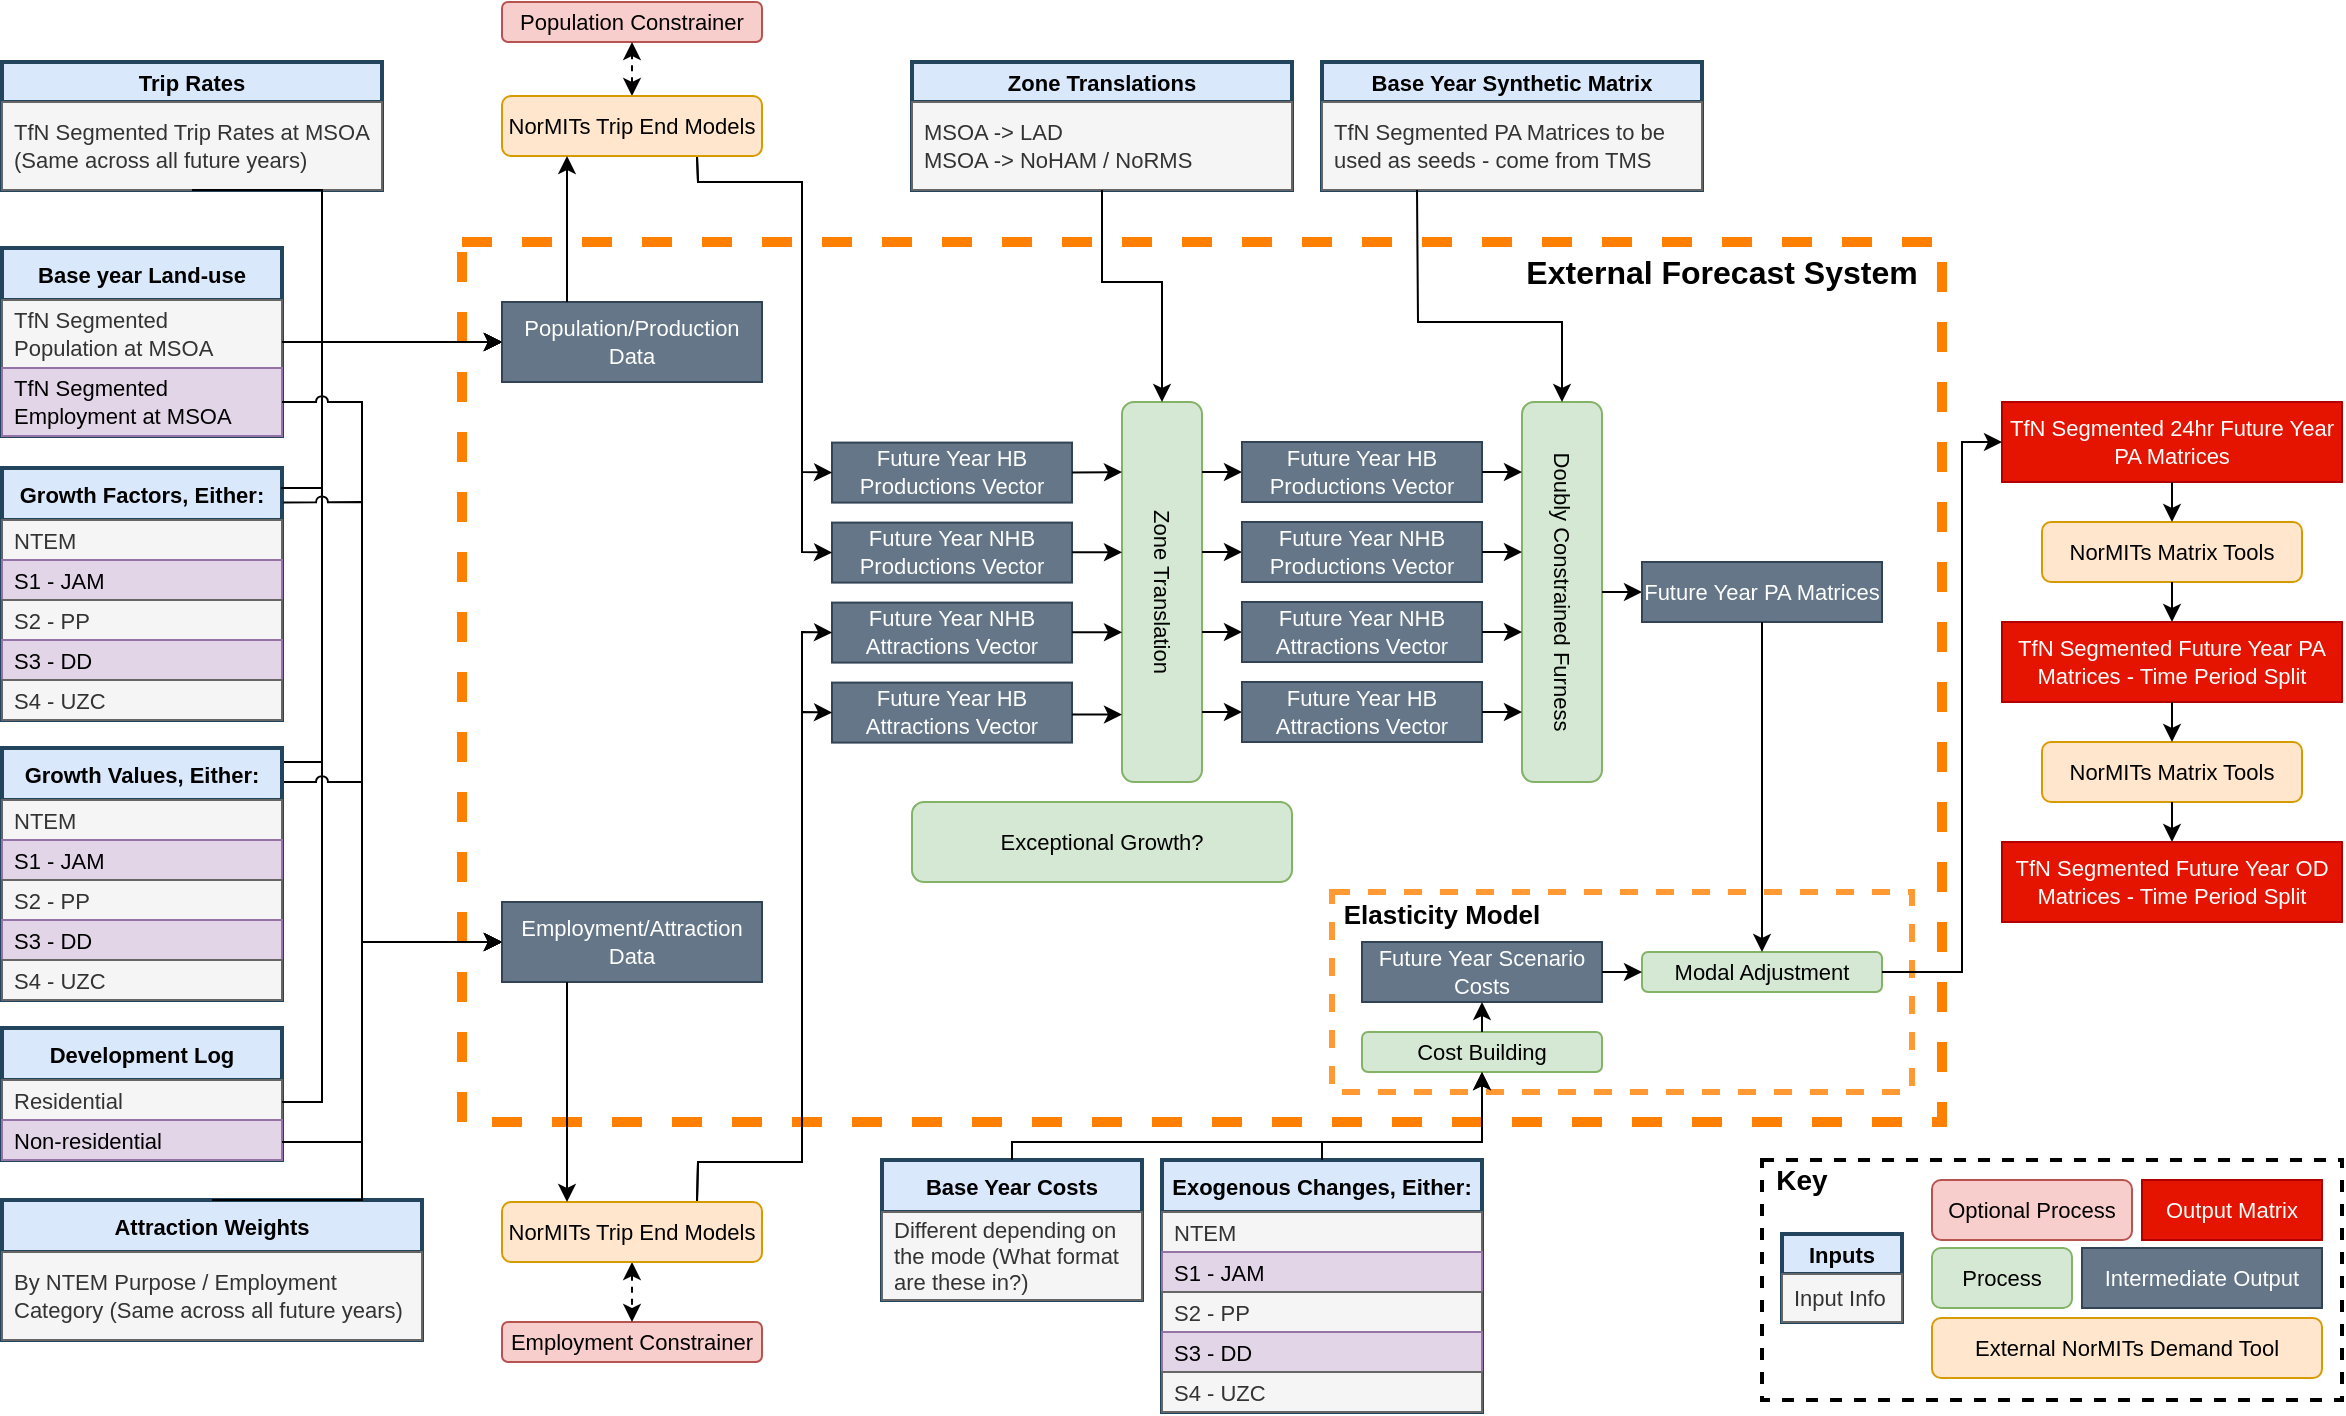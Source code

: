 <mxfile version="13.9.9" type="device" pages="2"><diagram name="Demand - EFS Op Model" id="rlXyjbRlavXCRFVBOmAR"><mxGraphModel dx="1673" dy="1019" grid="1" gridSize="10" guides="1" tooltips="1" connect="1" arrows="1" fold="1" page="1" pageScale="1" pageWidth="827" pageHeight="1169" math="0" shadow="0"><root><mxCell id="pAH4UJI4bmuufz7RjH7L-0"/><mxCell id="pAH4UJI4bmuufz7RjH7L-1" parent="pAH4UJI4bmuufz7RjH7L-0"/><mxCell id="pAH4UJI4bmuufz7RjH7L-2" value="" style="rounded=0;whiteSpace=wrap;html=1;strokeWidth=5;fontSize=11;dashed=1;fillColor=none;strokeColor=#FF8000;" vertex="1" parent="pAH4UJI4bmuufz7RjH7L-1"><mxGeometry x="270" y="230" width="740" height="440" as="geometry"/></mxCell><mxCell id="pAH4UJI4bmuufz7RjH7L-127" value="" style="rounded=0;whiteSpace=wrap;html=1;strokeWidth=3;fillColor=none;strokeColor=#FF9933;dashed=1;" vertex="1" parent="pAH4UJI4bmuufz7RjH7L-1"><mxGeometry x="705" y="555" width="290" height="100" as="geometry"/></mxCell><mxCell id="pAH4UJI4bmuufz7RjH7L-44" value="" style="endArrow=classic;html=1;entryX=0;entryY=0.5;entryDx=0;entryDy=0;jumpStyle=arc;rounded=0;" edge="1" parent="pAH4UJI4bmuufz7RjH7L-1" target="pAH4UJI4bmuufz7RjH7L-94"><mxGeometry width="50" height="50" relative="1" as="geometry"><mxPoint x="180" y="490" as="sourcePoint"/><mxPoint x="400" y="440" as="targetPoint"/><Array as="points"><mxPoint x="200" y="490"/><mxPoint x="200" y="280"/></Array></mxGeometry></mxCell><mxCell id="pAH4UJI4bmuufz7RjH7L-3" value="Base year Land-use" style="swimlane;fontStyle=1;childLayout=stackLayout;horizontal=1;startSize=26;fillColor=#dae8fc;horizontalStack=0;resizeParent=1;resizeParentMax=0;resizeLast=0;collapsible=1;marginBottom=0;rounded=0;glass=0;fontSize=11;align=center;strokeWidth=2;strokeColor=#23445D;" vertex="1" parent="pAH4UJI4bmuufz7RjH7L-1"><mxGeometry x="40" y="233" width="140" height="94" as="geometry"/></mxCell><mxCell id="pAH4UJI4bmuufz7RjH7L-4" value="TfN Segmented Population at MSOA" style="text;strokeColor=#666666;fillColor=#f5f5f5;align=left;verticalAlign=middle;spacingLeft=4;spacingRight=4;overflow=hidden;rotatable=0;points=[[0,0.5],[1,0.5]];portConstraint=eastwest;fontSize=11;whiteSpace=wrap;fontColor=#333333;" vertex="1" parent="pAH4UJI4bmuufz7RjH7L-3"><mxGeometry y="26" width="140" height="34" as="geometry"/></mxCell><mxCell id="pAH4UJI4bmuufz7RjH7L-5" value="TfN Segmented Employment at MSOA" style="text;strokeColor=#9673a6;fillColor=#e1d5e7;align=left;verticalAlign=middle;spacingLeft=4;spacingRight=4;overflow=hidden;rotatable=0;points=[[0,0.5],[1,0.5]];portConstraint=eastwest;fontSize=11;whiteSpace=wrap;" vertex="1" parent="pAH4UJI4bmuufz7RjH7L-3"><mxGeometry y="60" width="140" height="34" as="geometry"/></mxCell><mxCell id="pAH4UJI4bmuufz7RjH7L-6" value="Growth Factors, Either:" style="swimlane;fontStyle=1;childLayout=stackLayout;horizontal=1;startSize=26;fillColor=#dae8fc;horizontalStack=0;resizeParent=1;resizeParentMax=0;resizeLast=0;collapsible=1;marginBottom=0;rounded=0;glass=0;fontSize=11;strokeWidth=2;strokeColor=#23445D;" vertex="1" parent="pAH4UJI4bmuufz7RjH7L-1"><mxGeometry x="40" y="343" width="140" height="126" as="geometry"><mxRectangle x="40" y="300" width="150" height="26" as="alternateBounds"/></mxGeometry></mxCell><mxCell id="pAH4UJI4bmuufz7RjH7L-7" value="NTEM" style="text;strokeColor=#666666;fillColor=#f5f5f5;align=left;verticalAlign=middle;spacingLeft=4;spacingRight=4;overflow=hidden;rotatable=0;points=[[0,0.5],[1,0.5]];portConstraint=eastwest;fontColor=#333333;fontSize=11;" vertex="1" parent="pAH4UJI4bmuufz7RjH7L-6"><mxGeometry y="26" width="140" height="20" as="geometry"/></mxCell><mxCell id="pAH4UJI4bmuufz7RjH7L-8" value="S1 - JAM" style="text;strokeColor=#9673a6;fillColor=#e1d5e7;align=left;verticalAlign=middle;spacingLeft=4;spacingRight=4;overflow=hidden;rotatable=0;points=[[0,0.5],[1,0.5]];portConstraint=eastwest;fontSize=11;" vertex="1" parent="pAH4UJI4bmuufz7RjH7L-6"><mxGeometry y="46" width="140" height="20" as="geometry"/></mxCell><mxCell id="pAH4UJI4bmuufz7RjH7L-9" value="S2 - PP" style="text;align=left;verticalAlign=middle;spacingLeft=4;spacingRight=4;overflow=hidden;rotatable=0;points=[[0,0.5],[1,0.5]];portConstraint=eastwest;fontSize=11;fillColor=#f5f5f5;strokeColor=#666666;fontColor=#333333;" vertex="1" parent="pAH4UJI4bmuufz7RjH7L-6"><mxGeometry y="66" width="140" height="20" as="geometry"/></mxCell><mxCell id="pAH4UJI4bmuufz7RjH7L-10" value="S3 - DD" style="text;strokeColor=#9673a6;fillColor=#e1d5e7;align=left;verticalAlign=middle;spacingLeft=4;spacingRight=4;overflow=hidden;rotatable=0;points=[[0,0.5],[1,0.5]];portConstraint=eastwest;fontSize=11;" vertex="1" parent="pAH4UJI4bmuufz7RjH7L-6"><mxGeometry y="86" width="140" height="20" as="geometry"/></mxCell><mxCell id="pAH4UJI4bmuufz7RjH7L-11" value="S4 - UZC" style="text;strokeColor=#666666;fillColor=#f5f5f5;align=left;verticalAlign=middle;spacingLeft=4;spacingRight=4;overflow=hidden;rotatable=0;points=[[0,0.5],[1,0.5]];portConstraint=eastwest;fontSize=11;fontColor=#333333;" vertex="1" parent="pAH4UJI4bmuufz7RjH7L-6"><mxGeometry y="106" width="140" height="20" as="geometry"/></mxCell><mxCell id="pAH4UJI4bmuufz7RjH7L-12" value="Growth Values, Either:" style="swimlane;fontStyle=1;childLayout=stackLayout;horizontal=1;startSize=26;fillColor=#dae8fc;horizontalStack=0;resizeParent=1;resizeParentMax=0;resizeLast=0;collapsible=1;marginBottom=0;rounded=0;glass=0;fontSize=11;strokeWidth=2;strokeColor=#23445D;" vertex="1" parent="pAH4UJI4bmuufz7RjH7L-1"><mxGeometry x="40" y="483" width="140" height="126" as="geometry"><mxRectangle x="40" y="300" width="150" height="26" as="alternateBounds"/></mxGeometry></mxCell><mxCell id="pAH4UJI4bmuufz7RjH7L-13" value="NTEM" style="text;strokeColor=#666666;fillColor=#f5f5f5;align=left;verticalAlign=middle;spacingLeft=4;spacingRight=4;overflow=hidden;rotatable=0;points=[[0,0.5],[1,0.5]];portConstraint=eastwest;fontColor=#333333;fontSize=11;" vertex="1" parent="pAH4UJI4bmuufz7RjH7L-12"><mxGeometry y="26" width="140" height="20" as="geometry"/></mxCell><mxCell id="pAH4UJI4bmuufz7RjH7L-14" value="S1 - JAM" style="text;strokeColor=#9673a6;fillColor=#e1d5e7;align=left;verticalAlign=middle;spacingLeft=4;spacingRight=4;overflow=hidden;rotatable=0;points=[[0,0.5],[1,0.5]];portConstraint=eastwest;fontSize=11;" vertex="1" parent="pAH4UJI4bmuufz7RjH7L-12"><mxGeometry y="46" width="140" height="20" as="geometry"/></mxCell><mxCell id="pAH4UJI4bmuufz7RjH7L-15" value="S2 - PP" style="text;align=left;verticalAlign=middle;spacingLeft=4;spacingRight=4;overflow=hidden;rotatable=0;points=[[0,0.5],[1,0.5]];portConstraint=eastwest;fontSize=11;fillColor=#f5f5f5;strokeColor=#666666;fontColor=#333333;" vertex="1" parent="pAH4UJI4bmuufz7RjH7L-12"><mxGeometry y="66" width="140" height="20" as="geometry"/></mxCell><mxCell id="pAH4UJI4bmuufz7RjH7L-16" value="S3 - DD" style="text;strokeColor=#9673a6;fillColor=#e1d5e7;align=left;verticalAlign=middle;spacingLeft=4;spacingRight=4;overflow=hidden;rotatable=0;points=[[0,0.5],[1,0.5]];portConstraint=eastwest;fontSize=11;" vertex="1" parent="pAH4UJI4bmuufz7RjH7L-12"><mxGeometry y="86" width="140" height="20" as="geometry"/></mxCell><mxCell id="pAH4UJI4bmuufz7RjH7L-17" value="S4 - UZC" style="text;strokeColor=#666666;fillColor=#f5f5f5;align=left;verticalAlign=middle;spacingLeft=4;spacingRight=4;overflow=hidden;rotatable=0;points=[[0,0.5],[1,0.5]];portConstraint=eastwest;fontSize=11;fontColor=#333333;" vertex="1" parent="pAH4UJI4bmuufz7RjH7L-12"><mxGeometry y="106" width="140" height="20" as="geometry"/></mxCell><mxCell id="pAH4UJI4bmuufz7RjH7L-18" value="Development Log" style="swimlane;fontStyle=1;childLayout=stackLayout;horizontal=1;startSize=26;fillColor=#dae8fc;horizontalStack=0;resizeParent=1;resizeParentMax=0;resizeLast=0;collapsible=1;marginBottom=0;rounded=0;glass=0;fontSize=11;strokeWidth=2;strokeColor=#23445D;" vertex="1" parent="pAH4UJI4bmuufz7RjH7L-1"><mxGeometry x="40" y="623" width="140" height="66" as="geometry"/></mxCell><mxCell id="pAH4UJI4bmuufz7RjH7L-19" value="Residential" style="text;strokeColor=#666666;fillColor=#f5f5f5;align=left;verticalAlign=middle;spacingLeft=4;spacingRight=4;overflow=hidden;rotatable=0;points=[[0,0.5],[1,0.5]];portConstraint=eastwest;fontColor=#333333;fontSize=11;" vertex="1" parent="pAH4UJI4bmuufz7RjH7L-18"><mxGeometry y="26" width="140" height="20" as="geometry"/></mxCell><mxCell id="pAH4UJI4bmuufz7RjH7L-20" value="Non-residential" style="text;strokeColor=#9673a6;fillColor=#e1d5e7;align=left;verticalAlign=middle;spacingLeft=4;spacingRight=4;overflow=hidden;rotatable=0;points=[[0,0.5],[1,0.5]];portConstraint=eastwest;fontSize=11;" vertex="1" parent="pAH4UJI4bmuufz7RjH7L-18"><mxGeometry y="46" width="140" height="20" as="geometry"/></mxCell><mxCell id="pAH4UJI4bmuufz7RjH7L-21" value="Trip Rates" style="swimlane;fontStyle=1;childLayout=stackLayout;horizontal=1;startSize=20;fillColor=#dae8fc;horizontalStack=0;resizeParent=1;resizeParentMax=0;resizeLast=0;collapsible=1;marginBottom=0;rounded=0;glass=0;fontSize=11;align=center;strokeWidth=2;strokeColor=#23445D;" vertex="1" parent="pAH4UJI4bmuufz7RjH7L-1"><mxGeometry x="40" y="140" width="190" height="64" as="geometry"/></mxCell><mxCell id="pAH4UJI4bmuufz7RjH7L-22" value="TfN Segmented Trip Rates at MSOA (Same across all future years)" style="text;strokeColor=#666666;fillColor=#f5f5f5;align=left;verticalAlign=middle;spacingLeft=4;spacingRight=4;overflow=hidden;rotatable=0;points=[[0,0.5],[1,0.5]];portConstraint=eastwest;fontSize=11;whiteSpace=wrap;fontColor=#333333;" vertex="1" parent="pAH4UJI4bmuufz7RjH7L-21"><mxGeometry y="20" width="190" height="44" as="geometry"/></mxCell><mxCell id="pAH4UJI4bmuufz7RjH7L-23" value="Attraction Weights" style="swimlane;fontStyle=1;childLayout=stackLayout;horizontal=1;startSize=26;fillColor=#dae8fc;horizontalStack=0;resizeParent=1;resizeParentMax=0;resizeLast=0;collapsible=1;marginBottom=0;rounded=0;glass=0;fontSize=11;align=center;strokeWidth=2;strokeColor=#23445D;" vertex="1" parent="pAH4UJI4bmuufz7RjH7L-1"><mxGeometry x="40" y="709" width="210" height="70" as="geometry"/></mxCell><mxCell id="pAH4UJI4bmuufz7RjH7L-24" value="By NTEM Purpose / Employment Category (Same across all future years)" style="text;strokeColor=#666666;fillColor=#f5f5f5;align=left;verticalAlign=middle;spacingLeft=4;spacingRight=4;overflow=hidden;rotatable=0;points=[[0,0.5],[1,0.5]];portConstraint=eastwest;fontSize=11;whiteSpace=wrap;fontColor=#333333;" vertex="1" parent="pAH4UJI4bmuufz7RjH7L-23"><mxGeometry y="26" width="210" height="44" as="geometry"/></mxCell><mxCell id="pAH4UJI4bmuufz7RjH7L-27" value="" style="endArrow=classic;html=1;entryX=0;entryY=0.5;entryDx=0;entryDy=0;rounded=0;" edge="1" parent="pAH4UJI4bmuufz7RjH7L-1" target="pAH4UJI4bmuufz7RjH7L-94"><mxGeometry width="50" height="50" relative="1" as="geometry"><mxPoint x="180" y="660" as="sourcePoint"/><mxPoint x="291" y="280.0" as="targetPoint"/><Array as="points"><mxPoint x="200" y="660"/><mxPoint x="200" y="280"/></Array></mxGeometry></mxCell><mxCell id="pAH4UJI4bmuufz7RjH7L-28" value="" style="endArrow=classic;html=1;exitX=0.5;exitY=1;exitDx=0;exitDy=0;rounded=0;entryX=0;entryY=0.5;entryDx=0;entryDy=0;" edge="1" parent="pAH4UJI4bmuufz7RjH7L-1" source="pAH4UJI4bmuufz7RjH7L-21" target="pAH4UJI4bmuufz7RjH7L-94"><mxGeometry width="50" height="50" relative="1" as="geometry"><mxPoint x="290" y="460" as="sourcePoint"/><mxPoint x="250" y="260" as="targetPoint"/><Array as="points"><mxPoint x="200" y="204"/><mxPoint x="200" y="280"/></Array></mxGeometry></mxCell><mxCell id="pAH4UJI4bmuufz7RjH7L-29" value="" style="endArrow=classic;html=1;exitX=1;exitY=0.5;exitDx=0;exitDy=0;rounded=0;entryX=0;entryY=0.5;entryDx=0;entryDy=0;" edge="1" parent="pAH4UJI4bmuufz7RjH7L-1" source="pAH4UJI4bmuufz7RjH7L-3" target="pAH4UJI4bmuufz7RjH7L-94"><mxGeometry width="50" height="50" relative="1" as="geometry"><mxPoint x="290" y="460" as="sourcePoint"/><mxPoint x="250" y="280" as="targetPoint"/><Array as="points"><mxPoint x="200" y="280"/></Array></mxGeometry></mxCell><mxCell id="pAH4UJI4bmuufz7RjH7L-31" value="" style="endArrow=classic;html=1;entryX=0;entryY=0.5;entryDx=0;entryDy=0;rounded=0;" edge="1" parent="pAH4UJI4bmuufz7RjH7L-1" target="pAH4UJI4bmuufz7RjH7L-95"><mxGeometry width="50" height="50" relative="1" as="geometry"><mxPoint x="180" y="680" as="sourcePoint"/><mxPoint x="290" y="580" as="targetPoint"/><Array as="points"><mxPoint x="220" y="680"/><mxPoint x="220" y="580"/></Array></mxGeometry></mxCell><mxCell id="pAH4UJI4bmuufz7RjH7L-33" value="" style="endArrow=classic;html=1;exitX=1;exitY=0.5;exitDx=0;exitDy=0;entryX=0;entryY=0.5;entryDx=0;entryDy=0;rounded=0;jumpStyle=arc;" edge="1" parent="pAH4UJI4bmuufz7RjH7L-1" source="pAH4UJI4bmuufz7RjH7L-5" target="pAH4UJI4bmuufz7RjH7L-95"><mxGeometry width="50" height="50" relative="1" as="geometry"><mxPoint x="160" y="430" as="sourcePoint"/><mxPoint x="290" y="580" as="targetPoint"/><Array as="points"><mxPoint x="220" y="310"/><mxPoint x="220" y="580"/></Array></mxGeometry></mxCell><mxCell id="pAH4UJI4bmuufz7RjH7L-34" value="&lt;font style=&quot;font-size: 11px&quot;&gt;Population Constrainer&lt;/font&gt;" style="rounded=1;whiteSpace=wrap;html=1;fillColor=#f8cecc;strokeColor=#b85450;" vertex="1" parent="pAH4UJI4bmuufz7RjH7L-1"><mxGeometry x="290" y="110" width="130" height="20" as="geometry"/></mxCell><mxCell id="pAH4UJI4bmuufz7RjH7L-35" value="&lt;font style=&quot;font-size: 11px&quot;&gt;Employment Constrainer&lt;/font&gt;" style="rounded=1;whiteSpace=wrap;html=1;fillColor=#f8cecc;strokeColor=#b85450;" vertex="1" parent="pAH4UJI4bmuufz7RjH7L-1"><mxGeometry x="290" y="770" width="130" height="20" as="geometry"/></mxCell><mxCell id="pAH4UJI4bmuufz7RjH7L-36" value="" style="endArrow=classic;startArrow=classic;html=1;dashed=1;rounded=0;exitX=0.5;exitY=1;exitDx=0;exitDy=0;entryX=0.5;entryY=0;entryDx=0;entryDy=0;" edge="1" parent="pAH4UJI4bmuufz7RjH7L-1" source="pAH4UJI4bmuufz7RjH7L-96" target="pAH4UJI4bmuufz7RjH7L-35"><mxGeometry width="50" height="50" relative="1" as="geometry"><mxPoint x="354" y="530" as="sourcePoint"/><mxPoint x="355" y="760" as="targetPoint"/><Array as="points"/></mxGeometry></mxCell><mxCell id="pAH4UJI4bmuufz7RjH7L-37" value="" style="endArrow=classic;html=1;exitX=0.5;exitY=0;exitDx=0;exitDy=0;entryX=0;entryY=0.5;entryDx=0;entryDy=0;rounded=0;" edge="1" parent="pAH4UJI4bmuufz7RjH7L-1" source="pAH4UJI4bmuufz7RjH7L-23" target="pAH4UJI4bmuufz7RjH7L-95"><mxGeometry width="50" height="50" relative="1" as="geometry"><mxPoint x="100" y="550" as="sourcePoint"/><mxPoint x="390" y="590" as="targetPoint"/><Array as="points"><mxPoint x="220" y="709"/><mxPoint x="220" y="580"/></Array></mxGeometry></mxCell><mxCell id="pAH4UJI4bmuufz7RjH7L-45" value="" style="endArrow=classic;html=1;entryX=0;entryY=0.5;entryDx=0;entryDy=0;jumpStyle=arc;rounded=0;" edge="1" parent="pAH4UJI4bmuufz7RjH7L-1" target="pAH4UJI4bmuufz7RjH7L-95"><mxGeometry width="50" height="50" relative="1" as="geometry"><mxPoint x="181" y="500" as="sourcePoint"/><mxPoint x="262" y="375" as="targetPoint"/><Array as="points"><mxPoint x="220" y="500"/><mxPoint x="220" y="580"/></Array></mxGeometry></mxCell><mxCell id="pAH4UJI4bmuufz7RjH7L-47" value="Future Year HB Productions Vector" style="rounded=0;whiteSpace=wrap;html=1;strokeWidth=1;fillColor=#647687;strokeColor=#314354;fontSize=11;fontColor=#ffffff;" vertex="1" parent="pAH4UJI4bmuufz7RjH7L-1"><mxGeometry x="455" y="330.3" width="120" height="30" as="geometry"/></mxCell><mxCell id="pAH4UJI4bmuufz7RjH7L-48" value="Future Year HB Attractions&amp;nbsp;Vector" style="rounded=0;whiteSpace=wrap;html=1;strokeWidth=1;fillColor=#647687;strokeColor=#314354;fontSize=11;fontColor=#ffffff;" vertex="1" parent="pAH4UJI4bmuufz7RjH7L-1"><mxGeometry x="455" y="450.3" width="120" height="30" as="geometry"/></mxCell><mxCell id="pAH4UJI4bmuufz7RjH7L-49" value="Future Year NHB Productions Vector" style="rounded=0;whiteSpace=wrap;html=1;strokeWidth=1;fillColor=#647687;strokeColor=#314354;fontSize=11;fontColor=#ffffff;" vertex="1" parent="pAH4UJI4bmuufz7RjH7L-1"><mxGeometry x="455" y="370.3" width="120" height="30" as="geometry"/></mxCell><mxCell id="pAH4UJI4bmuufz7RjH7L-50" value="Future Year NHB Attractions Vector" style="rounded=0;whiteSpace=wrap;html=1;strokeWidth=1;fillColor=#647687;strokeColor=#314354;fontSize=11;fontColor=#ffffff;" vertex="1" parent="pAH4UJI4bmuufz7RjH7L-1"><mxGeometry x="455" y="410.3" width="120" height="30" as="geometry"/></mxCell><mxCell id="pAH4UJI4bmuufz7RjH7L-51" value="" style="endArrow=classic;html=1;fontSize=11;exitX=0.75;exitY=1;exitDx=0;exitDy=0;entryX=0;entryY=0.5;entryDx=0;entryDy=0;rounded=0;" edge="1" parent="pAH4UJI4bmuufz7RjH7L-1" source="pAH4UJI4bmuufz7RjH7L-98" target="pAH4UJI4bmuufz7RjH7L-47"><mxGeometry width="50" height="50" relative="1" as="geometry"><mxPoint x="440.25" y="290.0" as="sourcePoint"/><mxPoint x="440" y="460" as="targetPoint"/><Array as="points"><mxPoint x="388" y="200"/><mxPoint x="440" y="200"/><mxPoint x="440" y="345"/></Array></mxGeometry></mxCell><mxCell id="pAH4UJI4bmuufz7RjH7L-52" value="" style="endArrow=classic;html=1;fontSize=11;entryX=0;entryY=0.5;entryDx=0;entryDy=0;rounded=0;exitX=0.75;exitY=1;exitDx=0;exitDy=0;jumpStyle=arc;" edge="1" parent="pAH4UJI4bmuufz7RjH7L-1" source="pAH4UJI4bmuufz7RjH7L-98" target="pAH4UJI4bmuufz7RjH7L-49"><mxGeometry width="50" height="50" relative="1" as="geometry"><mxPoint x="440.25" y="290.0" as="sourcePoint"/><mxPoint x="520" y="355" as="targetPoint"/><Array as="points"><mxPoint x="388" y="200"/><mxPoint x="440" y="200"/><mxPoint x="440" y="385"/></Array></mxGeometry></mxCell><mxCell id="pAH4UJI4bmuufz7RjH7L-53" value="" style="endArrow=classic;html=1;fontSize=11;rounded=0;exitX=0.75;exitY=0;exitDx=0;exitDy=0;entryX=0;entryY=0.5;entryDx=0;entryDy=0;" edge="1" parent="pAH4UJI4bmuufz7RjH7L-1" source="pAH4UJI4bmuufz7RjH7L-96" target="pAH4UJI4bmuufz7RjH7L-48"><mxGeometry width="50" height="50" relative="1" as="geometry"><mxPoint x="440" y="570" as="sourcePoint"/><mxPoint x="494" y="470" as="targetPoint"/><Array as="points"><mxPoint x="388" y="690"/><mxPoint x="440" y="690"/><mxPoint x="440" y="570"/><mxPoint x="440" y="465"/></Array></mxGeometry></mxCell><mxCell id="pAH4UJI4bmuufz7RjH7L-54" value="" style="endArrow=classic;html=1;fontSize=11;rounded=0;exitX=0.75;exitY=0;exitDx=0;exitDy=0;entryX=0;entryY=0.5;entryDx=0;entryDy=0;" edge="1" parent="pAH4UJI4bmuufz7RjH7L-1" source="pAH4UJI4bmuufz7RjH7L-96" target="pAH4UJI4bmuufz7RjH7L-50"><mxGeometry width="50" height="50" relative="1" as="geometry"><mxPoint x="440" y="570" as="sourcePoint"/><mxPoint x="520" y="475" as="targetPoint"/><Array as="points"><mxPoint x="388" y="690"/><mxPoint x="440" y="690"/><mxPoint x="440" y="570"/><mxPoint x="440" y="425"/></Array></mxGeometry></mxCell><mxCell id="pAH4UJI4bmuufz7RjH7L-55" value="&lt;font style=&quot;font-size: 11px&quot;&gt;Zone Translation&lt;/font&gt;" style="rounded=1;whiteSpace=wrap;html=1;fillColor=#d5e8d4;strokeColor=#82b366;rotation=90;" vertex="1" parent="pAH4UJI4bmuufz7RjH7L-1"><mxGeometry x="525" y="385" width="190" height="40" as="geometry"/></mxCell><mxCell id="pAH4UJI4bmuufz7RjH7L-56" value="" style="endArrow=classic;html=1;fontSize=11;exitX=1;exitY=0.5;exitDx=0;exitDy=0;" edge="1" parent="pAH4UJI4bmuufz7RjH7L-1" source="pAH4UJI4bmuufz7RjH7L-47"><mxGeometry width="50" height="50" relative="1" as="geometry"><mxPoint x="485" y="500.3" as="sourcePoint"/><mxPoint x="600" y="345" as="targetPoint"/></mxGeometry></mxCell><mxCell id="pAH4UJI4bmuufz7RjH7L-57" value="" style="endArrow=classic;html=1;fontSize=11;exitX=1;exitY=0.5;exitDx=0;exitDy=0;" edge="1" parent="pAH4UJI4bmuufz7RjH7L-1"><mxGeometry width="50" height="50" relative="1" as="geometry"><mxPoint x="575" y="385.16" as="sourcePoint"/><mxPoint x="600" y="385.16" as="targetPoint"/></mxGeometry></mxCell><mxCell id="pAH4UJI4bmuufz7RjH7L-58" value="" style="endArrow=classic;html=1;fontSize=11;exitX=1;exitY=0.5;exitDx=0;exitDy=0;" edge="1" parent="pAH4UJI4bmuufz7RjH7L-1"><mxGeometry width="50" height="50" relative="1" as="geometry"><mxPoint x="575" y="425.16" as="sourcePoint"/><mxPoint x="600" y="425.16" as="targetPoint"/></mxGeometry></mxCell><mxCell id="pAH4UJI4bmuufz7RjH7L-59" value="" style="endArrow=classic;html=1;fontSize=11;exitX=1;exitY=0.5;exitDx=0;exitDy=0;" edge="1" parent="pAH4UJI4bmuufz7RjH7L-1"><mxGeometry width="50" height="50" relative="1" as="geometry"><mxPoint x="575" y="466.3" as="sourcePoint"/><mxPoint x="600" y="466.3" as="targetPoint"/></mxGeometry></mxCell><mxCell id="pAH4UJI4bmuufz7RjH7L-60" value="" style="endArrow=classic;html=1;fontSize=11;entryX=0;entryY=0.5;entryDx=0;entryDy=0;" edge="1" parent="pAH4UJI4bmuufz7RjH7L-1" target="pAH4UJI4bmuufz7RjH7L-64"><mxGeometry width="50" height="50" relative="1" as="geometry"><mxPoint x="640" y="345" as="sourcePoint"/><mxPoint x="675" y="345.16" as="targetPoint"/></mxGeometry></mxCell><mxCell id="pAH4UJI4bmuufz7RjH7L-61" value="" style="endArrow=classic;html=1;fontSize=11;exitX=1;exitY=0.5;exitDx=0;exitDy=0;entryX=0;entryY=0.5;entryDx=0;entryDy=0;" edge="1" parent="pAH4UJI4bmuufz7RjH7L-1" target="pAH4UJI4bmuufz7RjH7L-66"><mxGeometry width="50" height="50" relative="1" as="geometry"><mxPoint x="640" y="385" as="sourcePoint"/><mxPoint x="675" y="385.16" as="targetPoint"/></mxGeometry></mxCell><mxCell id="pAH4UJI4bmuufz7RjH7L-62" value="" style="endArrow=classic;html=1;fontSize=11;exitX=1;exitY=0.5;exitDx=0;exitDy=0;entryX=0;entryY=0.5;entryDx=0;entryDy=0;" edge="1" parent="pAH4UJI4bmuufz7RjH7L-1" target="pAH4UJI4bmuufz7RjH7L-67"><mxGeometry width="50" height="50" relative="1" as="geometry"><mxPoint x="640" y="425" as="sourcePoint"/><mxPoint x="675" y="425.02" as="targetPoint"/></mxGeometry></mxCell><mxCell id="pAH4UJI4bmuufz7RjH7L-63" value="" style="endArrow=classic;html=1;fontSize=11;entryX=0;entryY=0.5;entryDx=0;entryDy=0;" edge="1" parent="pAH4UJI4bmuufz7RjH7L-1" target="pAH4UJI4bmuufz7RjH7L-65"><mxGeometry width="50" height="50" relative="1" as="geometry"><mxPoint x="640" y="465" as="sourcePoint"/><mxPoint x="675" y="466.3" as="targetPoint"/></mxGeometry></mxCell><mxCell id="pAH4UJI4bmuufz7RjH7L-64" value="Future Year HB Productions Vector" style="rounded=0;whiteSpace=wrap;html=1;strokeWidth=1;fillColor=#647687;strokeColor=#314354;fontSize=11;fontColor=#ffffff;" vertex="1" parent="pAH4UJI4bmuufz7RjH7L-1"><mxGeometry x="660" y="330" width="120" height="30" as="geometry"/></mxCell><mxCell id="pAH4UJI4bmuufz7RjH7L-65" value="Future Year HB Attractions&amp;nbsp;Vector" style="rounded=0;whiteSpace=wrap;html=1;strokeWidth=1;fillColor=#647687;strokeColor=#314354;fontSize=11;fontColor=#ffffff;" vertex="1" parent="pAH4UJI4bmuufz7RjH7L-1"><mxGeometry x="660" y="450" width="120" height="30" as="geometry"/></mxCell><mxCell id="pAH4UJI4bmuufz7RjH7L-66" value="Future Year NHB Productions Vector" style="rounded=0;whiteSpace=wrap;html=1;strokeWidth=1;fillColor=#647687;strokeColor=#314354;fontSize=11;fontColor=#ffffff;" vertex="1" parent="pAH4UJI4bmuufz7RjH7L-1"><mxGeometry x="660" y="370" width="120" height="30" as="geometry"/></mxCell><mxCell id="pAH4UJI4bmuufz7RjH7L-67" value="Future Year NHB Attractions Vector" style="rounded=0;whiteSpace=wrap;html=1;strokeWidth=1;fillColor=#647687;strokeColor=#314354;fontSize=11;fontColor=#ffffff;" vertex="1" parent="pAH4UJI4bmuufz7RjH7L-1"><mxGeometry x="660" y="410" width="120" height="30" as="geometry"/></mxCell><mxCell id="pAH4UJI4bmuufz7RjH7L-68" value="&lt;font style=&quot;font-size: 11px&quot;&gt;Doubly Constrained Furness&lt;br&gt;&lt;/font&gt;" style="rounded=1;whiteSpace=wrap;html=1;fillColor=#d5e8d4;strokeColor=#82b366;rotation=90;" vertex="1" parent="pAH4UJI4bmuufz7RjH7L-1"><mxGeometry x="725" y="385" width="190" height="40" as="geometry"/></mxCell><mxCell id="pAH4UJI4bmuufz7RjH7L-69" value="" style="endArrow=classic;html=1;fontSize=11;exitX=1;exitY=0.5;exitDx=0;exitDy=0;" edge="1" parent="pAH4UJI4bmuufz7RjH7L-1" source="pAH4UJI4bmuufz7RjH7L-64"><mxGeometry width="50" height="50" relative="1" as="geometry"><mxPoint x="802" y="342.6" as="sourcePoint"/><mxPoint x="800" y="345" as="targetPoint"/></mxGeometry></mxCell><mxCell id="pAH4UJI4bmuufz7RjH7L-70" value="" style="endArrow=classic;html=1;fontSize=11;exitX=1;exitY=0.5;exitDx=0;exitDy=0;" edge="1" parent="pAH4UJI4bmuufz7RjH7L-1" source="pAH4UJI4bmuufz7RjH7L-66"><mxGeometry width="50" height="50" relative="1" as="geometry"><mxPoint x="802" y="382.46" as="sourcePoint"/><mxPoint x="800" y="385" as="targetPoint"/></mxGeometry></mxCell><mxCell id="pAH4UJI4bmuufz7RjH7L-71" value="" style="endArrow=classic;html=1;fontSize=11;exitX=1;exitY=0.5;exitDx=0;exitDy=0;" edge="1" parent="pAH4UJI4bmuufz7RjH7L-1" source="pAH4UJI4bmuufz7RjH7L-67"><mxGeometry width="50" height="50" relative="1" as="geometry"><mxPoint x="802" y="422.46" as="sourcePoint"/><mxPoint x="800" y="425" as="targetPoint"/></mxGeometry></mxCell><mxCell id="pAH4UJI4bmuufz7RjH7L-72" value="" style="endArrow=classic;html=1;fontSize=11;exitX=1;exitY=0.5;exitDx=0;exitDy=0;" edge="1" parent="pAH4UJI4bmuufz7RjH7L-1" source="pAH4UJI4bmuufz7RjH7L-65"><mxGeometry width="50" height="50" relative="1" as="geometry"><mxPoint x="802" y="463.6" as="sourcePoint"/><mxPoint x="800" y="465" as="targetPoint"/></mxGeometry></mxCell><mxCell id="pAH4UJI4bmuufz7RjH7L-74" value="TfN Segmented 24hr Future Year PA Matrices" style="rounded=0;whiteSpace=wrap;html=1;strokeWidth=1;fillColor=#e51400;strokeColor=#B20000;fontSize=11;fontColor=#ffffff;" vertex="1" parent="pAH4UJI4bmuufz7RjH7L-1"><mxGeometry x="1040" y="310" width="170" height="40" as="geometry"/></mxCell><mxCell id="pAH4UJI4bmuufz7RjH7L-75" value="" style="endArrow=classic;html=1;fontSize=11;exitX=0.5;exitY=0;exitDx=0;exitDy=0;entryX=0;entryY=0.5;entryDx=0;entryDy=0;" edge="1" parent="pAH4UJI4bmuufz7RjH7L-1" source="pAH4UJI4bmuufz7RjH7L-68" target="pAH4UJI4bmuufz7RjH7L-100"><mxGeometry width="50" height="50" relative="1" as="geometry"><mxPoint x="625" y="370.3" as="sourcePoint"/><mxPoint x="860" y="405" as="targetPoint"/></mxGeometry></mxCell><mxCell id="pAH4UJI4bmuufz7RjH7L-80" value="Zone Translations" style="swimlane;fontStyle=1;childLayout=stackLayout;horizontal=1;startSize=20;fillColor=#dae8fc;horizontalStack=0;resizeParent=1;resizeParentMax=0;resizeLast=0;collapsible=1;marginBottom=0;rounded=0;glass=0;fontSize=11;align=center;strokeWidth=2;strokeColor=#23445D;" vertex="1" parent="pAH4UJI4bmuufz7RjH7L-1"><mxGeometry x="495" y="140" width="190" height="64" as="geometry"/></mxCell><mxCell id="pAH4UJI4bmuufz7RjH7L-81" value="MSOA -&gt; LAD&#10;MSOA -&gt; NoHAM / NoRMS" style="text;strokeColor=#666666;fillColor=#f5f5f5;align=left;verticalAlign=middle;spacingLeft=4;spacingRight=4;overflow=hidden;rotatable=0;points=[[0,0.5],[1,0.5]];portConstraint=eastwest;fontSize=11;whiteSpace=wrap;fontColor=#333333;" vertex="1" parent="pAH4UJI4bmuufz7RjH7L-80"><mxGeometry y="20" width="190" height="44" as="geometry"/></mxCell><mxCell id="pAH4UJI4bmuufz7RjH7L-82" value="" style="endArrow=classic;html=1;exitX=0.5;exitY=1;exitDx=0;exitDy=0;entryX=0;entryY=0.5;entryDx=0;entryDy=0;rounded=0;" edge="1" parent="pAH4UJI4bmuufz7RjH7L-1" source="pAH4UJI4bmuufz7RjH7L-80" target="pAH4UJI4bmuufz7RjH7L-55"><mxGeometry width="50" height="50" relative="1" as="geometry"><mxPoint x="640" y="220" as="sourcePoint"/><mxPoint x="335" y="240" as="targetPoint"/><Array as="points"><mxPoint x="590" y="250"/><mxPoint x="620" y="250"/></Array></mxGeometry></mxCell><mxCell id="pAH4UJI4bmuufz7RjH7L-85" value="Base Year Synthetic Matrix" style="swimlane;fontStyle=1;childLayout=stackLayout;horizontal=1;startSize=20;fillColor=#dae8fc;horizontalStack=0;resizeParent=1;resizeParentMax=0;resizeLast=0;collapsible=1;marginBottom=0;rounded=0;glass=0;fontSize=11;align=center;strokeWidth=2;strokeColor=#23445D;" vertex="1" parent="pAH4UJI4bmuufz7RjH7L-1"><mxGeometry x="700" y="140" width="190" height="64" as="geometry"/></mxCell><mxCell id="pAH4UJI4bmuufz7RjH7L-86" value="TfN Segmented PA Matrices to be used as seeds - come from TMS" style="text;strokeColor=#666666;fillColor=#f5f5f5;align=left;verticalAlign=middle;spacingLeft=4;spacingRight=4;overflow=hidden;rotatable=0;points=[[0,0.5],[1,0.5]];portConstraint=eastwest;fontSize=11;whiteSpace=wrap;fontColor=#333333;" vertex="1" parent="pAH4UJI4bmuufz7RjH7L-85"><mxGeometry y="20" width="190" height="44" as="geometry"/></mxCell><mxCell id="pAH4UJI4bmuufz7RjH7L-87" value="" style="endArrow=classic;html=1;fontSize=11;entryX=0;entryY=0.5;entryDx=0;entryDy=0;exitX=0.25;exitY=1;exitDx=0;exitDy=0;rounded=0;" edge="1" parent="pAH4UJI4bmuufz7RjH7L-1" source="pAH4UJI4bmuufz7RjH7L-85" target="pAH4UJI4bmuufz7RjH7L-68"><mxGeometry width="50" height="50" relative="1" as="geometry"><mxPoint x="1010" y="190" as="sourcePoint"/><mxPoint x="460" y="300" as="targetPoint"/><Array as="points"><mxPoint x="748" y="270"/><mxPoint x="820" y="270"/></Array></mxGeometry></mxCell><mxCell id="pAH4UJI4bmuufz7RjH7L-91" value="" style="endArrow=classic;startArrow=classic;html=1;dashed=1;rounded=0;" edge="1" parent="pAH4UJI4bmuufz7RjH7L-1" source="pAH4UJI4bmuufz7RjH7L-98"><mxGeometry width="50" height="50" relative="1" as="geometry"><mxPoint x="354.481" y="289.9" as="sourcePoint"/><mxPoint x="355" y="130" as="targetPoint"/><Array as="points"/></mxGeometry></mxCell><mxCell id="pAH4UJI4bmuufz7RjH7L-92" value="&lt;font style=&quot;font-size: 16px&quot;&gt;&lt;b&gt;External Forecast System&lt;/b&gt;&lt;/font&gt;" style="text;html=1;strokeColor=none;fillColor=none;align=center;verticalAlign=middle;whiteSpace=wrap;rounded=0;dashed=1;fontSize=11;" vertex="1" parent="pAH4UJI4bmuufz7RjH7L-1"><mxGeometry x="785" y="235" width="230" height="20" as="geometry"/></mxCell><mxCell id="pAH4UJI4bmuufz7RjH7L-94" value="Population/Production Data" style="rounded=0;whiteSpace=wrap;html=1;strokeWidth=1;fillColor=#647687;strokeColor=#314354;fontSize=11;fontColor=#ffffff;" vertex="1" parent="pAH4UJI4bmuufz7RjH7L-1"><mxGeometry x="290" y="260" width="130" height="40" as="geometry"/></mxCell><mxCell id="pAH4UJI4bmuufz7RjH7L-95" value="Employment/Attraction Data" style="rounded=0;whiteSpace=wrap;html=1;strokeWidth=1;fillColor=#647687;strokeColor=#314354;fontSize=11;fontColor=#ffffff;" vertex="1" parent="pAH4UJI4bmuufz7RjH7L-1"><mxGeometry x="290" y="560" width="130" height="40" as="geometry"/></mxCell><mxCell id="pAH4UJI4bmuufz7RjH7L-96" value="&lt;span style=&quot;font-size: 11px&quot;&gt;NorMITs Trip End Models&lt;/span&gt;" style="rounded=1;whiteSpace=wrap;html=1;fillColor=#ffe6cc;strokeColor=#d79b00;" vertex="1" parent="pAH4UJI4bmuufz7RjH7L-1"><mxGeometry x="290" y="710" width="130" height="30" as="geometry"/></mxCell><mxCell id="pAH4UJI4bmuufz7RjH7L-97" value="" style="endArrow=classic;html=1;fontSize=11;rounded=0;exitX=0.25;exitY=1;exitDx=0;exitDy=0;entryX=0.25;entryY=0;entryDx=0;entryDy=0;" edge="1" parent="pAH4UJI4bmuufz7RjH7L-1" source="pAH4UJI4bmuufz7RjH7L-95" target="pAH4UJI4bmuufz7RjH7L-96"><mxGeometry width="50" height="50" relative="1" as="geometry"><mxPoint x="460" y="689" as="sourcePoint"/><mxPoint x="322" y="700" as="targetPoint"/><Array as="points"/></mxGeometry></mxCell><mxCell id="pAH4UJI4bmuufz7RjH7L-98" value="&lt;span style=&quot;font-size: 11px&quot;&gt;NorMITs Trip End Models&lt;/span&gt;" style="rounded=1;whiteSpace=wrap;html=1;fillColor=#ffe6cc;strokeColor=#d79b00;" vertex="1" parent="pAH4UJI4bmuufz7RjH7L-1"><mxGeometry x="290" y="157" width="130" height="30" as="geometry"/></mxCell><mxCell id="pAH4UJI4bmuufz7RjH7L-99" value="" style="endArrow=classic;html=1;fontSize=11;rounded=0;exitX=0.25;exitY=0;exitDx=0;exitDy=0;entryX=0.25;entryY=1;entryDx=0;entryDy=0;" edge="1" parent="pAH4UJI4bmuufz7RjH7L-1" source="pAH4UJI4bmuufz7RjH7L-94" target="pAH4UJI4bmuufz7RjH7L-98"><mxGeometry width="50" height="50" relative="1" as="geometry"><mxPoint x="332.5" y="610" as="sourcePoint"/><mxPoint x="332.5" y="720" as="targetPoint"/><Array as="points"/></mxGeometry></mxCell><mxCell id="pAH4UJI4bmuufz7RjH7L-32" value="" style="endArrow=classic;html=1;rounded=0;entryX=0;entryY=0.5;entryDx=0;entryDy=0;exitX=1.005;exitY=0.137;exitDx=0;exitDy=0;exitPerimeter=0;jumpStyle=arc;" edge="1" parent="pAH4UJI4bmuufz7RjH7L-1" source="pAH4UJI4bmuufz7RjH7L-6" target="pAH4UJI4bmuufz7RjH7L-95"><mxGeometry width="50" height="50" relative="1" as="geometry"><mxPoint x="210" y="310" as="sourcePoint"/><mxPoint x="290" y="580" as="targetPoint"/><Array as="points"><mxPoint x="220" y="360"/><mxPoint x="220" y="580"/></Array></mxGeometry></mxCell><mxCell id="pAH4UJI4bmuufz7RjH7L-26" value="" style="endArrow=classic;html=1;entryX=0;entryY=0.5;entryDx=0;entryDy=0;rounded=0;exitX=0.996;exitY=0.079;exitDx=0;exitDy=0;exitPerimeter=0;" edge="1" parent="pAH4UJI4bmuufz7RjH7L-1" source="pAH4UJI4bmuufz7RjH7L-6" target="pAH4UJI4bmuufz7RjH7L-94"><mxGeometry width="50" height="50" relative="1" as="geometry"><mxPoint x="182" y="311" as="sourcePoint"/><mxPoint x="291" y="280.0" as="targetPoint"/><Array as="points"><mxPoint x="200" y="353"/><mxPoint x="200" y="280"/></Array></mxGeometry></mxCell><mxCell id="pAH4UJI4bmuufz7RjH7L-100" value="Future Year PA Matrices" style="rounded=0;whiteSpace=wrap;html=1;strokeWidth=1;fillColor=#647687;strokeColor=#314354;fontSize=11;fontColor=#ffffff;" vertex="1" parent="pAH4UJI4bmuufz7RjH7L-1"><mxGeometry x="860" y="390" width="120" height="30" as="geometry"/></mxCell><mxCell id="pAH4UJI4bmuufz7RjH7L-101" value="&lt;font style=&quot;font-size: 11px&quot;&gt;Exceptional Growth?&lt;/font&gt;" style="rounded=1;whiteSpace=wrap;html=1;fillColor=#d5e8d4;strokeColor=#82b366;rotation=0;" vertex="1" parent="pAH4UJI4bmuufz7RjH7L-1"><mxGeometry x="495" y="510" width="190" height="40" as="geometry"/></mxCell><mxCell id="pAH4UJI4bmuufz7RjH7L-102" value="" style="group" vertex="1" connectable="0" parent="pAH4UJI4bmuufz7RjH7L-1"><mxGeometry x="920" y="689" width="290" height="120" as="geometry"/></mxCell><mxCell id="pAH4UJI4bmuufz7RjH7L-38" value="" style="rounded=0;whiteSpace=wrap;html=1;dashed=1;strokeWidth=2;" vertex="1" parent="pAH4UJI4bmuufz7RjH7L-102"><mxGeometry width="290" height="120" as="geometry"/></mxCell><mxCell id="pAH4UJI4bmuufz7RjH7L-39" value="&lt;b style=&quot;font-size: 14px&quot;&gt;Key&lt;/b&gt;" style="text;html=1;strokeColor=none;fillColor=none;align=center;verticalAlign=middle;whiteSpace=wrap;rounded=0;dashed=1;" vertex="1" parent="pAH4UJI4bmuufz7RjH7L-102"><mxGeometry width="40" height="20" as="geometry"/></mxCell><mxCell id="pAH4UJI4bmuufz7RjH7L-40" value="Inputs" style="swimlane;fontStyle=1;childLayout=stackLayout;horizontal=1;startSize=20;fillColor=#dae8fc;horizontalStack=0;resizeParent=1;resizeParentMax=0;resizeLast=0;collapsible=1;marginBottom=0;rounded=0;glass=0;fontSize=11;align=center;strokeWidth=2;strokeColor=#23445D;" vertex="1" parent="pAH4UJI4bmuufz7RjH7L-102"><mxGeometry x="10" y="37" width="60" height="44" as="geometry"/></mxCell><mxCell id="pAH4UJI4bmuufz7RjH7L-41" value="Input Info" style="text;strokeColor=#666666;fillColor=#f5f5f5;align=left;verticalAlign=middle;spacingLeft=4;spacingRight=4;overflow=hidden;rotatable=0;points=[[0,0.5],[1,0.5]];portConstraint=eastwest;fontSize=11;whiteSpace=wrap;fontColor=#333333;" vertex="1" parent="pAH4UJI4bmuufz7RjH7L-40"><mxGeometry y="20" width="60" height="24" as="geometry"/></mxCell><mxCell id="pAH4UJI4bmuufz7RjH7L-42" value="&lt;font style=&quot;font-size: 11px&quot;&gt;Process&lt;/font&gt;" style="rounded=1;whiteSpace=wrap;html=1;fillColor=#d5e8d4;strokeColor=#82b366;" vertex="1" parent="pAH4UJI4bmuufz7RjH7L-102"><mxGeometry x="85" y="44" width="70" height="30" as="geometry"/></mxCell><mxCell id="pAH4UJI4bmuufz7RjH7L-43" value="&lt;font style=&quot;font-size: 11px&quot;&gt;Optional Process&lt;/font&gt;" style="rounded=1;whiteSpace=wrap;html=1;fillColor=#f8cecc;strokeColor=#b85450;" vertex="1" parent="pAH4UJI4bmuufz7RjH7L-102"><mxGeometry x="85" y="10" width="100" height="30" as="geometry"/></mxCell><mxCell id="pAH4UJI4bmuufz7RjH7L-46" value="Intermediate Output" style="rounded=0;whiteSpace=wrap;html=1;strokeWidth=1;fillColor=#647687;strokeColor=#314354;fontSize=11;fontColor=#ffffff;" vertex="1" parent="pAH4UJI4bmuufz7RjH7L-102"><mxGeometry x="160" y="44" width="120" height="30" as="geometry"/></mxCell><mxCell id="pAH4UJI4bmuufz7RjH7L-73" value="Output Matrix" style="rounded=0;whiteSpace=wrap;html=1;strokeWidth=1;fillColor=#e51400;strokeColor=#B20000;fontSize=11;fontColor=#ffffff;" vertex="1" parent="pAH4UJI4bmuufz7RjH7L-102"><mxGeometry x="190" y="10" width="90" height="30" as="geometry"/></mxCell><mxCell id="pAH4UJI4bmuufz7RjH7L-93" value="&lt;span style=&quot;font-size: 11px&quot;&gt;External NorMITs Demand Tool&lt;/span&gt;" style="rounded=1;whiteSpace=wrap;html=1;fillColor=#ffe6cc;strokeColor=#d79b00;" vertex="1" parent="pAH4UJI4bmuufz7RjH7L-102"><mxGeometry x="85" y="79" width="195" height="30" as="geometry"/></mxCell><mxCell id="pAH4UJI4bmuufz7RjH7L-105" value="&lt;font style=&quot;font-size: 11px&quot;&gt;Modal Adjustment&lt;/font&gt;" style="rounded=1;whiteSpace=wrap;html=1;fillColor=#d5e8d4;strokeColor=#82b366;rotation=0;" vertex="1" parent="pAH4UJI4bmuufz7RjH7L-1"><mxGeometry x="860" y="585" width="120" height="20" as="geometry"/></mxCell><mxCell id="pAH4UJI4bmuufz7RjH7L-107" value="" style="endArrow=classic;html=1;fontSize=11;exitX=0.5;exitY=1;exitDx=0;exitDy=0;entryX=0.5;entryY=0;entryDx=0;entryDy=0;" edge="1" parent="pAH4UJI4bmuufz7RjH7L-1" source="pAH4UJI4bmuufz7RjH7L-100" target="pAH4UJI4bmuufz7RjH7L-105"><mxGeometry width="50" height="50" relative="1" as="geometry"><mxPoint x="850" y="415.0" as="sourcePoint"/><mxPoint x="870" y="415.0" as="targetPoint"/></mxGeometry></mxCell><mxCell id="pAH4UJI4bmuufz7RjH7L-116" value="Exogenous Changes, Either:" style="swimlane;fontStyle=1;childLayout=stackLayout;horizontal=1;startSize=26;fillColor=#dae8fc;horizontalStack=0;resizeParent=1;resizeParentMax=0;resizeLast=0;collapsible=1;marginBottom=0;rounded=0;glass=0;fontSize=11;strokeWidth=2;strokeColor=#23445D;" vertex="1" parent="pAH4UJI4bmuufz7RjH7L-1"><mxGeometry x="620" y="689" width="160" height="126" as="geometry"><mxRectangle x="40" y="300" width="150" height="26" as="alternateBounds"/></mxGeometry></mxCell><mxCell id="pAH4UJI4bmuufz7RjH7L-117" value="NTEM" style="text;strokeColor=#666666;fillColor=#f5f5f5;align=left;verticalAlign=middle;spacingLeft=4;spacingRight=4;overflow=hidden;rotatable=0;points=[[0,0.5],[1,0.5]];portConstraint=eastwest;fontColor=#333333;fontSize=11;" vertex="1" parent="pAH4UJI4bmuufz7RjH7L-116"><mxGeometry y="26" width="160" height="20" as="geometry"/></mxCell><mxCell id="pAH4UJI4bmuufz7RjH7L-118" value="S1 - JAM" style="text;strokeColor=#9673a6;fillColor=#e1d5e7;align=left;verticalAlign=middle;spacingLeft=4;spacingRight=4;overflow=hidden;rotatable=0;points=[[0,0.5],[1,0.5]];portConstraint=eastwest;fontSize=11;" vertex="1" parent="pAH4UJI4bmuufz7RjH7L-116"><mxGeometry y="46" width="160" height="20" as="geometry"/></mxCell><mxCell id="pAH4UJI4bmuufz7RjH7L-119" value="S2 - PP" style="text;align=left;verticalAlign=middle;spacingLeft=4;spacingRight=4;overflow=hidden;rotatable=0;points=[[0,0.5],[1,0.5]];portConstraint=eastwest;fontSize=11;fillColor=#f5f5f5;strokeColor=#666666;fontColor=#333333;" vertex="1" parent="pAH4UJI4bmuufz7RjH7L-116"><mxGeometry y="66" width="160" height="20" as="geometry"/></mxCell><mxCell id="pAH4UJI4bmuufz7RjH7L-120" value="S3 - DD" style="text;strokeColor=#9673a6;fillColor=#e1d5e7;align=left;verticalAlign=middle;spacingLeft=4;spacingRight=4;overflow=hidden;rotatable=0;points=[[0,0.5],[1,0.5]];portConstraint=eastwest;fontSize=11;" vertex="1" parent="pAH4UJI4bmuufz7RjH7L-116"><mxGeometry y="86" width="160" height="20" as="geometry"/></mxCell><mxCell id="pAH4UJI4bmuufz7RjH7L-121" value="S4 - UZC" style="text;strokeColor=#666666;fillColor=#f5f5f5;align=left;verticalAlign=middle;spacingLeft=4;spacingRight=4;overflow=hidden;rotatable=0;points=[[0,0.5],[1,0.5]];portConstraint=eastwest;fontSize=11;fontColor=#333333;" vertex="1" parent="pAH4UJI4bmuufz7RjH7L-116"><mxGeometry y="106" width="160" height="20" as="geometry"/></mxCell><mxCell id="pAH4UJI4bmuufz7RjH7L-122" value="Base Year Costs" style="swimlane;fontStyle=1;childLayout=stackLayout;horizontal=1;startSize=26;fillColor=#dae8fc;horizontalStack=0;resizeParent=1;resizeParentMax=0;resizeLast=0;collapsible=1;marginBottom=0;rounded=0;glass=0;fontSize=11;align=center;strokeWidth=2;strokeColor=#23445D;" vertex="1" parent="pAH4UJI4bmuufz7RjH7L-1"><mxGeometry x="480" y="689" width="130" height="70" as="geometry"/></mxCell><mxCell id="pAH4UJI4bmuufz7RjH7L-123" value="Different depending on the mode (What format are these in?)" style="text;strokeColor=#666666;fillColor=#f5f5f5;align=left;verticalAlign=middle;spacingLeft=4;spacingRight=4;overflow=hidden;rotatable=0;points=[[0,0.5],[1,0.5]];portConstraint=eastwest;fontSize=11;whiteSpace=wrap;fontColor=#333333;" vertex="1" parent="pAH4UJI4bmuufz7RjH7L-122"><mxGeometry y="26" width="130" height="44" as="geometry"/></mxCell><mxCell id="pAH4UJI4bmuufz7RjH7L-137" value="&lt;font size=&quot;1&quot;&gt;&lt;b style=&quot;font-size: 13px&quot;&gt;Elasticity Model&lt;/b&gt;&lt;/font&gt;" style="text;html=1;strokeColor=none;fillColor=none;align=center;verticalAlign=middle;whiteSpace=wrap;rounded=0;dashed=1;fontSize=11;" vertex="1" parent="pAH4UJI4bmuufz7RjH7L-1"><mxGeometry x="705" y="556" width="110" height="20" as="geometry"/></mxCell><mxCell id="pAH4UJI4bmuufz7RjH7L-138" value="&lt;font style=&quot;font-size: 11px&quot;&gt;Cost Building&lt;/font&gt;" style="rounded=1;whiteSpace=wrap;html=1;fillColor=#d5e8d4;strokeColor=#82b366;rotation=0;" vertex="1" parent="pAH4UJI4bmuufz7RjH7L-1"><mxGeometry x="720" y="625" width="120" height="20" as="geometry"/></mxCell><mxCell id="pAH4UJI4bmuufz7RjH7L-139" value="" style="endArrow=classic;html=1;exitX=0.5;exitY=0;exitDx=0;exitDy=0;entryX=0.5;entryY=1;entryDx=0;entryDy=0;rounded=0;" edge="1" parent="pAH4UJI4bmuufz7RjH7L-1" source="pAH4UJI4bmuufz7RjH7L-122" target="pAH4UJI4bmuufz7RjH7L-138"><mxGeometry width="50" height="50" relative="1" as="geometry"><mxPoint x="880" y="580" as="sourcePoint"/><mxPoint x="930" y="530" as="targetPoint"/><Array as="points"><mxPoint x="545" y="680"/><mxPoint x="780" y="680"/></Array></mxGeometry></mxCell><mxCell id="pAH4UJI4bmuufz7RjH7L-140" value="" style="endArrow=classic;html=1;exitX=0.5;exitY=0;exitDx=0;exitDy=0;entryX=0.5;entryY=1;entryDx=0;entryDy=0;rounded=0;" edge="1" parent="pAH4UJI4bmuufz7RjH7L-1" source="pAH4UJI4bmuufz7RjH7L-116" target="pAH4UJI4bmuufz7RjH7L-138"><mxGeometry width="50" height="50" relative="1" as="geometry"><mxPoint x="880" y="580" as="sourcePoint"/><mxPoint x="930" y="530" as="targetPoint"/><Array as="points"><mxPoint x="700" y="680"/><mxPoint x="780" y="680"/></Array></mxGeometry></mxCell><mxCell id="pAH4UJI4bmuufz7RjH7L-141" value="Future Year Scenario Costs" style="rounded=0;whiteSpace=wrap;html=1;strokeWidth=1;fillColor=#647687;strokeColor=#314354;fontSize=11;fontColor=#ffffff;" vertex="1" parent="pAH4UJI4bmuufz7RjH7L-1"><mxGeometry x="720" y="580" width="120" height="30" as="geometry"/></mxCell><mxCell id="pAH4UJI4bmuufz7RjH7L-142" value="" style="endArrow=classic;html=1;exitX=1;exitY=0.5;exitDx=0;exitDy=0;entryX=0;entryY=0.5;entryDx=0;entryDy=0;" edge="1" parent="pAH4UJI4bmuufz7RjH7L-1" source="pAH4UJI4bmuufz7RjH7L-141" target="pAH4UJI4bmuufz7RjH7L-105"><mxGeometry width="50" height="50" relative="1" as="geometry"><mxPoint x="865" y="594" as="sourcePoint"/><mxPoint x="915" y="544" as="targetPoint"/></mxGeometry></mxCell><mxCell id="pAH4UJI4bmuufz7RjH7L-143" value="" style="endArrow=classic;html=1;exitX=0.5;exitY=0;exitDx=0;exitDy=0;entryX=0.5;entryY=1;entryDx=0;entryDy=0;" edge="1" parent="pAH4UJI4bmuufz7RjH7L-1" source="pAH4UJI4bmuufz7RjH7L-138" target="pAH4UJI4bmuufz7RjH7L-141"><mxGeometry width="50" height="50" relative="1" as="geometry"><mxPoint x="865" y="594" as="sourcePoint"/><mxPoint x="915" y="544" as="targetPoint"/></mxGeometry></mxCell><mxCell id="pAH4UJI4bmuufz7RjH7L-144" value="" style="endArrow=classic;html=1;fontSize=11;exitX=1;exitY=0.5;exitDx=0;exitDy=0;entryX=0;entryY=0.5;entryDx=0;entryDy=0;rounded=0;" edge="1" parent="pAH4UJI4bmuufz7RjH7L-1" source="pAH4UJI4bmuufz7RjH7L-105" target="pAH4UJI4bmuufz7RjH7L-74"><mxGeometry width="50" height="50" relative="1" as="geometry"><mxPoint x="930" y="430" as="sourcePoint"/><mxPoint x="930" y="595" as="targetPoint"/><Array as="points"><mxPoint x="1020" y="595"/><mxPoint x="1020" y="330"/></Array></mxGeometry></mxCell><mxCell id="pAH4UJI4bmuufz7RjH7L-145" value="&lt;span style=&quot;font-size: 11px&quot;&gt;NorMITs Matrix Tools&lt;/span&gt;" style="rounded=1;whiteSpace=wrap;html=1;fillColor=#ffe6cc;strokeColor=#d79b00;" vertex="1" parent="pAH4UJI4bmuufz7RjH7L-1"><mxGeometry x="1060" y="370" width="130" height="30" as="geometry"/></mxCell><mxCell id="pAH4UJI4bmuufz7RjH7L-146" value="TfN Segmented Future Year PA Matrices - Time Period Split" style="rounded=0;whiteSpace=wrap;html=1;strokeWidth=1;fillColor=#e51400;strokeColor=#B20000;fontSize=11;fontColor=#ffffff;" vertex="1" parent="pAH4UJI4bmuufz7RjH7L-1"><mxGeometry x="1040" y="420" width="170" height="40" as="geometry"/></mxCell><mxCell id="pAH4UJI4bmuufz7RjH7L-149" value="TfN Segmented Future Year OD Matrices - Time Period Split" style="rounded=0;whiteSpace=wrap;html=1;strokeWidth=1;fillColor=#e51400;strokeColor=#B20000;fontSize=11;fontColor=#ffffff;" vertex="1" parent="pAH4UJI4bmuufz7RjH7L-1"><mxGeometry x="1040" y="530" width="170" height="40" as="geometry"/></mxCell><mxCell id="pAH4UJI4bmuufz7RjH7L-153" value="&lt;span style=&quot;font-size: 11px&quot;&gt;NorMITs Matrix Tools&lt;/span&gt;" style="rounded=1;whiteSpace=wrap;html=1;fillColor=#ffe6cc;strokeColor=#d79b00;" vertex="1" parent="pAH4UJI4bmuufz7RjH7L-1"><mxGeometry x="1060" y="480" width="130" height="30" as="geometry"/></mxCell><mxCell id="pAH4UJI4bmuufz7RjH7L-154" value="" style="endArrow=classic;html=1;exitX=0.5;exitY=1;exitDx=0;exitDy=0;entryX=0.5;entryY=0;entryDx=0;entryDy=0;" edge="1" parent="pAH4UJI4bmuufz7RjH7L-1" source="pAH4UJI4bmuufz7RjH7L-74" target="pAH4UJI4bmuufz7RjH7L-145"><mxGeometry width="50" height="50" relative="1" as="geometry"><mxPoint x="1180" y="480" as="sourcePoint"/><mxPoint x="1230" y="430" as="targetPoint"/></mxGeometry></mxCell><mxCell id="pAH4UJI4bmuufz7RjH7L-155" value="" style="endArrow=classic;html=1;exitX=0.5;exitY=1;exitDx=0;exitDy=0;entryX=0.5;entryY=0;entryDx=0;entryDy=0;" edge="1" parent="pAH4UJI4bmuufz7RjH7L-1" source="pAH4UJI4bmuufz7RjH7L-145" target="pAH4UJI4bmuufz7RjH7L-146"><mxGeometry width="50" height="50" relative="1" as="geometry"><mxPoint x="1135" y="360" as="sourcePoint"/><mxPoint x="1135" y="380" as="targetPoint"/></mxGeometry></mxCell><mxCell id="pAH4UJI4bmuufz7RjH7L-156" value="" style="endArrow=classic;html=1;exitX=0.5;exitY=1;exitDx=0;exitDy=0;" edge="1" parent="pAH4UJI4bmuufz7RjH7L-1" source="pAH4UJI4bmuufz7RjH7L-146" target="pAH4UJI4bmuufz7RjH7L-153"><mxGeometry width="50" height="50" relative="1" as="geometry"><mxPoint x="1145" y="370" as="sourcePoint"/><mxPoint x="1145" y="390" as="targetPoint"/></mxGeometry></mxCell><mxCell id="pAH4UJI4bmuufz7RjH7L-157" value="" style="endArrow=classic;html=1;exitX=0.5;exitY=1;exitDx=0;exitDy=0;entryX=0.5;entryY=0;entryDx=0;entryDy=0;" edge="1" parent="pAH4UJI4bmuufz7RjH7L-1" source="pAH4UJI4bmuufz7RjH7L-153" target="pAH4UJI4bmuufz7RjH7L-149"><mxGeometry width="50" height="50" relative="1" as="geometry"><mxPoint x="1155" y="380" as="sourcePoint"/><mxPoint x="1155" y="400" as="targetPoint"/></mxGeometry></mxCell></root></mxGraphModel></diagram><diagram id="kepCCrUdgoZUh__7pM4d" name="EFS Op Model"><mxGraphModel dx="1422" dy="866" grid="1" gridSize="10" guides="1" tooltips="1" connect="1" arrows="1" fold="1" page="1" pageScale="1" pageWidth="827" pageHeight="1169" math="0" shadow="0"><root><mxCell id="0"/><mxCell id="1" parent="0"/><mxCell id="jGGoIKR_zHQbxcduiKkx-137" value="" style="rounded=0;whiteSpace=wrap;html=1;strokeWidth=5;fontSize=11;dashed=1;fillColor=none;strokeColor=#FF8000;" parent="1" vertex="1"><mxGeometry x="270" y="100" width="740" height="440" as="geometry"/></mxCell><mxCell id="jGGoIKR_zHQbxcduiKkx-1" value="Base year Land-use" style="swimlane;fontStyle=1;childLayout=stackLayout;horizontal=1;startSize=26;fillColor=#dae8fc;horizontalStack=0;resizeParent=1;resizeParentMax=0;resizeLast=0;collapsible=1;marginBottom=0;rounded=0;glass=0;fontSize=11;align=center;strokeWidth=2;strokeColor=#23445D;" parent="1" vertex="1"><mxGeometry x="40" y="103" width="140" height="94" as="geometry"/></mxCell><mxCell id="jGGoIKR_zHQbxcduiKkx-2" value="TfN Segmented Population at MSOA" style="text;strokeColor=#666666;fillColor=#f5f5f5;align=left;verticalAlign=middle;spacingLeft=4;spacingRight=4;overflow=hidden;rotatable=0;points=[[0,0.5],[1,0.5]];portConstraint=eastwest;fontSize=11;whiteSpace=wrap;fontColor=#333333;" parent="jGGoIKR_zHQbxcduiKkx-1" vertex="1"><mxGeometry y="26" width="140" height="34" as="geometry"/></mxCell><mxCell id="jGGoIKR_zHQbxcduiKkx-38" value="TfN Segmented Employment at MSOA" style="text;strokeColor=#9673a6;fillColor=#e1d5e7;align=left;verticalAlign=middle;spacingLeft=4;spacingRight=4;overflow=hidden;rotatable=0;points=[[0,0.5],[1,0.5]];portConstraint=eastwest;fontSize=11;whiteSpace=wrap;" parent="jGGoIKR_zHQbxcduiKkx-1" vertex="1"><mxGeometry y="60" width="140" height="34" as="geometry"/></mxCell><mxCell id="jGGoIKR_zHQbxcduiKkx-3" value="Growth Factors, Either:" style="swimlane;fontStyle=1;childLayout=stackLayout;horizontal=1;startSize=26;fillColor=#dae8fc;horizontalStack=0;resizeParent=1;resizeParentMax=0;resizeLast=0;collapsible=1;marginBottom=0;rounded=0;glass=0;fontSize=11;strokeWidth=2;strokeColor=#23445D;" parent="1" vertex="1"><mxGeometry x="40" y="213" width="140" height="126" as="geometry"><mxRectangle x="40" y="300" width="150" height="26" as="alternateBounds"/></mxGeometry></mxCell><mxCell id="jGGoIKR_zHQbxcduiKkx-4" value="NTEM" style="text;strokeColor=#666666;fillColor=#f5f5f5;align=left;verticalAlign=middle;spacingLeft=4;spacingRight=4;overflow=hidden;rotatable=0;points=[[0,0.5],[1,0.5]];portConstraint=eastwest;fontColor=#333333;fontSize=11;" parent="jGGoIKR_zHQbxcduiKkx-3" vertex="1"><mxGeometry y="26" width="140" height="20" as="geometry"/></mxCell><mxCell id="jGGoIKR_zHQbxcduiKkx-5" value="S1 - JAM" style="text;strokeColor=#9673a6;fillColor=#e1d5e7;align=left;verticalAlign=middle;spacingLeft=4;spacingRight=4;overflow=hidden;rotatable=0;points=[[0,0.5],[1,0.5]];portConstraint=eastwest;fontSize=11;" parent="jGGoIKR_zHQbxcduiKkx-3" vertex="1"><mxGeometry y="46" width="140" height="20" as="geometry"/></mxCell><mxCell id="jGGoIKR_zHQbxcduiKkx-28" value="S2 - PP" style="text;align=left;verticalAlign=middle;spacingLeft=4;spacingRight=4;overflow=hidden;rotatable=0;points=[[0,0.5],[1,0.5]];portConstraint=eastwest;fontSize=11;fillColor=#f5f5f5;strokeColor=#666666;fontColor=#333333;" parent="jGGoIKR_zHQbxcduiKkx-3" vertex="1"><mxGeometry y="66" width="140" height="20" as="geometry"/></mxCell><mxCell id="jGGoIKR_zHQbxcduiKkx-29" value="S3 - DD" style="text;strokeColor=#9673a6;fillColor=#e1d5e7;align=left;verticalAlign=middle;spacingLeft=4;spacingRight=4;overflow=hidden;rotatable=0;points=[[0,0.5],[1,0.5]];portConstraint=eastwest;fontSize=11;" parent="jGGoIKR_zHQbxcduiKkx-3" vertex="1"><mxGeometry y="86" width="140" height="20" as="geometry"/></mxCell><mxCell id="jGGoIKR_zHQbxcduiKkx-30" value="S4 - UZC" style="text;strokeColor=#666666;fillColor=#f5f5f5;align=left;verticalAlign=middle;spacingLeft=4;spacingRight=4;overflow=hidden;rotatable=0;points=[[0,0.5],[1,0.5]];portConstraint=eastwest;fontSize=11;fontColor=#333333;" parent="jGGoIKR_zHQbxcduiKkx-3" vertex="1"><mxGeometry y="106" width="140" height="20" as="geometry"/></mxCell><mxCell id="jGGoIKR_zHQbxcduiKkx-31" value="Growth Values, Either:" style="swimlane;fontStyle=1;childLayout=stackLayout;horizontal=1;startSize=26;fillColor=#dae8fc;horizontalStack=0;resizeParent=1;resizeParentMax=0;resizeLast=0;collapsible=1;marginBottom=0;rounded=0;glass=0;fontSize=11;strokeWidth=2;strokeColor=#23445D;" parent="1" vertex="1"><mxGeometry x="40" y="353" width="140" height="126" as="geometry"><mxRectangle x="40" y="300" width="150" height="26" as="alternateBounds"/></mxGeometry></mxCell><mxCell id="jGGoIKR_zHQbxcduiKkx-32" value="NTEM" style="text;strokeColor=#666666;fillColor=#f5f5f5;align=left;verticalAlign=middle;spacingLeft=4;spacingRight=4;overflow=hidden;rotatable=0;points=[[0,0.5],[1,0.5]];portConstraint=eastwest;fontColor=#333333;fontSize=11;" parent="jGGoIKR_zHQbxcduiKkx-31" vertex="1"><mxGeometry y="26" width="140" height="20" as="geometry"/></mxCell><mxCell id="jGGoIKR_zHQbxcduiKkx-33" value="S1 - JAM" style="text;strokeColor=#9673a6;fillColor=#e1d5e7;align=left;verticalAlign=middle;spacingLeft=4;spacingRight=4;overflow=hidden;rotatable=0;points=[[0,0.5],[1,0.5]];portConstraint=eastwest;fontSize=11;" parent="jGGoIKR_zHQbxcduiKkx-31" vertex="1"><mxGeometry y="46" width="140" height="20" as="geometry"/></mxCell><mxCell id="jGGoIKR_zHQbxcduiKkx-34" value="S2 - PP" style="text;align=left;verticalAlign=middle;spacingLeft=4;spacingRight=4;overflow=hidden;rotatable=0;points=[[0,0.5],[1,0.5]];portConstraint=eastwest;fontSize=11;fillColor=#f5f5f5;strokeColor=#666666;fontColor=#333333;" parent="jGGoIKR_zHQbxcduiKkx-31" vertex="1"><mxGeometry y="66" width="140" height="20" as="geometry"/></mxCell><mxCell id="jGGoIKR_zHQbxcduiKkx-35" value="S3 - DD" style="text;strokeColor=#9673a6;fillColor=#e1d5e7;align=left;verticalAlign=middle;spacingLeft=4;spacingRight=4;overflow=hidden;rotatable=0;points=[[0,0.5],[1,0.5]];portConstraint=eastwest;fontSize=11;" parent="jGGoIKR_zHQbxcduiKkx-31" vertex="1"><mxGeometry y="86" width="140" height="20" as="geometry"/></mxCell><mxCell id="jGGoIKR_zHQbxcduiKkx-36" value="S4 - UZC" style="text;strokeColor=#666666;fillColor=#f5f5f5;align=left;verticalAlign=middle;spacingLeft=4;spacingRight=4;overflow=hidden;rotatable=0;points=[[0,0.5],[1,0.5]];portConstraint=eastwest;fontSize=11;fontColor=#333333;" parent="jGGoIKR_zHQbxcduiKkx-31" vertex="1"><mxGeometry y="106" width="140" height="20" as="geometry"/></mxCell><mxCell id="jGGoIKR_zHQbxcduiKkx-40" value="Development Log" style="swimlane;fontStyle=1;childLayout=stackLayout;horizontal=1;startSize=26;fillColor=#dae8fc;horizontalStack=0;resizeParent=1;resizeParentMax=0;resizeLast=0;collapsible=1;marginBottom=0;rounded=0;glass=0;fontSize=11;strokeWidth=2;strokeColor=#23445D;" parent="1" vertex="1"><mxGeometry x="40" y="493" width="140" height="66" as="geometry"/></mxCell><mxCell id="jGGoIKR_zHQbxcduiKkx-41" value="Residential" style="text;strokeColor=#666666;fillColor=#f5f5f5;align=left;verticalAlign=middle;spacingLeft=4;spacingRight=4;overflow=hidden;rotatable=0;points=[[0,0.5],[1,0.5]];portConstraint=eastwest;fontColor=#333333;fontSize=11;" parent="jGGoIKR_zHQbxcduiKkx-40" vertex="1"><mxGeometry y="26" width="140" height="20" as="geometry"/></mxCell><mxCell id="jGGoIKR_zHQbxcduiKkx-42" value="Non-residential" style="text;strokeColor=#9673a6;fillColor=#e1d5e7;align=left;verticalAlign=middle;spacingLeft=4;spacingRight=4;overflow=hidden;rotatable=0;points=[[0,0.5],[1,0.5]];portConstraint=eastwest;fontSize=11;" parent="jGGoIKR_zHQbxcduiKkx-40" vertex="1"><mxGeometry y="46" width="140" height="20" as="geometry"/></mxCell><mxCell id="jGGoIKR_zHQbxcduiKkx-43" value="Trip Rates" style="swimlane;fontStyle=1;childLayout=stackLayout;horizontal=1;startSize=20;fillColor=#dae8fc;horizontalStack=0;resizeParent=1;resizeParentMax=0;resizeLast=0;collapsible=1;marginBottom=0;rounded=0;glass=0;fontSize=11;align=center;strokeWidth=2;strokeColor=#23445D;" parent="1" vertex="1"><mxGeometry x="295.5" y="10" width="190" height="64" as="geometry"/></mxCell><mxCell id="jGGoIKR_zHQbxcduiKkx-44" value="TfN Segmented Trip Rates at MSOA (Same across all future years)" style="text;strokeColor=#666666;fillColor=#f5f5f5;align=left;verticalAlign=middle;spacingLeft=4;spacingRight=4;overflow=hidden;rotatable=0;points=[[0,0.5],[1,0.5]];portConstraint=eastwest;fontSize=11;whiteSpace=wrap;fontColor=#333333;" parent="jGGoIKR_zHQbxcduiKkx-43" vertex="1"><mxGeometry y="20" width="190" height="44" as="geometry"/></mxCell><mxCell id="jGGoIKR_zHQbxcduiKkx-45" value="Attraction Weights" style="swimlane;fontStyle=1;childLayout=stackLayout;horizontal=1;startSize=26;fillColor=#dae8fc;horizontalStack=0;resizeParent=1;resizeParentMax=0;resizeLast=0;collapsible=1;marginBottom=0;rounded=0;glass=0;fontSize=11;align=center;strokeWidth=2;strokeColor=#23445D;" parent="1" vertex="1"><mxGeometry x="285" y="580" width="210" height="70" as="geometry"/></mxCell><mxCell id="jGGoIKR_zHQbxcduiKkx-46" value="By NTEM Purpose / Employment Category (Same across all future years)" style="text;strokeColor=#666666;fillColor=#f5f5f5;align=left;verticalAlign=middle;spacingLeft=4;spacingRight=4;overflow=hidden;rotatable=0;points=[[0,0.5],[1,0.5]];portConstraint=eastwest;fontSize=11;whiteSpace=wrap;fontColor=#333333;" parent="jGGoIKR_zHQbxcduiKkx-45" vertex="1"><mxGeometry y="26" width="210" height="44" as="geometry"/></mxCell><mxCell id="jGGoIKR_zHQbxcduiKkx-47" value="&lt;font style=&quot;font-size: 11px&quot;&gt;Production Model&lt;/font&gt;" style="rounded=1;whiteSpace=wrap;html=1;fillColor=#d5e8d4;strokeColor=#82b366;" parent="1" vertex="1"><mxGeometry x="291" y="140" width="199" height="20" as="geometry"/></mxCell><mxCell id="jGGoIKR_zHQbxcduiKkx-49" value="" style="endArrow=classic;html=1;entryX=0;entryY=0.5;entryDx=0;entryDy=0;rounded=0;exitX=0.996;exitY=0.079;exitDx=0;exitDy=0;exitPerimeter=0;" parent="1" source="jGGoIKR_zHQbxcduiKkx-3" target="jGGoIKR_zHQbxcduiKkx-47" edge="1"><mxGeometry width="50" height="50" relative="1" as="geometry"><mxPoint x="182" y="181" as="sourcePoint"/><mxPoint x="320" y="300" as="targetPoint"/><Array as="points"><mxPoint x="200" y="223"/><mxPoint x="200" y="150"/></Array></mxGeometry></mxCell><mxCell id="jGGoIKR_zHQbxcduiKkx-51" value="" style="endArrow=classic;html=1;entryX=0;entryY=0.5;entryDx=0;entryDy=0;rounded=0;" parent="1" target="jGGoIKR_zHQbxcduiKkx-47" edge="1"><mxGeometry width="50" height="50" relative="1" as="geometry"><mxPoint x="180" y="530" as="sourcePoint"/><mxPoint x="340" y="280" as="targetPoint"/><Array as="points"><mxPoint x="200" y="530"/><mxPoint x="200" y="150"/></Array></mxGeometry></mxCell><mxCell id="jGGoIKR_zHQbxcduiKkx-53" value="" style="endArrow=classic;html=1;exitX=0.5;exitY=1;exitDx=0;exitDy=0;entryX=0.5;entryY=0;entryDx=0;entryDy=0;" parent="1" source="jGGoIKR_zHQbxcduiKkx-43" target="jGGoIKR_zHQbxcduiKkx-47" edge="1"><mxGeometry width="50" height="50" relative="1" as="geometry"><mxPoint x="290" y="330" as="sourcePoint"/><mxPoint x="325" y="100" as="targetPoint"/></mxGeometry></mxCell><mxCell id="jGGoIKR_zHQbxcduiKkx-54" value="" style="endArrow=classic;html=1;exitX=1;exitY=0.5;exitDx=0;exitDy=0;entryX=0;entryY=0.5;entryDx=0;entryDy=0;rounded=0;" parent="1" source="jGGoIKR_zHQbxcduiKkx-1" target="jGGoIKR_zHQbxcduiKkx-47" edge="1"><mxGeometry width="50" height="50" relative="1" as="geometry"><mxPoint x="290" y="330" as="sourcePoint"/><mxPoint x="340" y="280" as="targetPoint"/><Array as="points"><mxPoint x="200" y="150"/></Array></mxGeometry></mxCell><mxCell id="jGGoIKR_zHQbxcduiKkx-55" value="&lt;font style=&quot;font-size: 11px&quot;&gt;Attraction Model&lt;/font&gt;" style="rounded=1;whiteSpace=wrap;html=1;fillColor=#d5e8d4;strokeColor=#82b366;" parent="1" vertex="1"><mxGeometry x="290" y="440" width="200" height="20" as="geometry"/></mxCell><mxCell id="jGGoIKR_zHQbxcduiKkx-56" value="" style="endArrow=classic;html=1;entryX=0;entryY=0.5;entryDx=0;entryDy=0;rounded=0;" parent="1" target="jGGoIKR_zHQbxcduiKkx-55" edge="1"><mxGeometry width="50" height="50" relative="1" as="geometry"><mxPoint x="180" y="550" as="sourcePoint"/><mxPoint x="300" y="290" as="targetPoint"/><Array as="points"><mxPoint x="220" y="550"/><mxPoint x="220" y="450"/></Array></mxGeometry></mxCell><mxCell id="jGGoIKR_zHQbxcduiKkx-57" value="" style="endArrow=classic;html=1;rounded=0;entryX=0;entryY=0.5;entryDx=0;entryDy=0;exitX=1.005;exitY=0.137;exitDx=0;exitDy=0;exitPerimeter=0;jumpStyle=arc;" parent="1" source="jGGoIKR_zHQbxcduiKkx-3" target="jGGoIKR_zHQbxcduiKkx-55" edge="1"><mxGeometry width="50" height="50" relative="1" as="geometry"><mxPoint x="210" y="180" as="sourcePoint"/><mxPoint x="262" y="515" as="targetPoint"/><Array as="points"><mxPoint x="220" y="230"/><mxPoint x="220" y="450"/></Array></mxGeometry></mxCell><mxCell id="jGGoIKR_zHQbxcduiKkx-58" value="" style="endArrow=classic;html=1;exitX=1;exitY=0.5;exitDx=0;exitDy=0;entryX=0;entryY=0.5;entryDx=0;entryDy=0;rounded=0;jumpStyle=arc;" parent="1" source="jGGoIKR_zHQbxcduiKkx-38" target="jGGoIKR_zHQbxcduiKkx-55" edge="1"><mxGeometry width="50" height="50" relative="1" as="geometry"><mxPoint x="160" y="300" as="sourcePoint"/><mxPoint x="210" y="250" as="targetPoint"/><Array as="points"><mxPoint x="220" y="180"/><mxPoint x="220" y="450"/></Array></mxGeometry></mxCell><mxCell id="jGGoIKR_zHQbxcduiKkx-61" value="&lt;font style=&quot;font-size: 11px&quot;&gt;Population Constrainer&lt;/font&gt;" style="rounded=1;whiteSpace=wrap;html=1;fillColor=#f8cecc;strokeColor=#b85450;" parent="1" vertex="1"><mxGeometry x="290" y="270" width="129" height="20" as="geometry"/></mxCell><mxCell id="jGGoIKR_zHQbxcduiKkx-65" value="&lt;font style=&quot;font-size: 11px&quot;&gt;Employment Constrainer&lt;/font&gt;" style="rounded=1;whiteSpace=wrap;html=1;fillColor=#f8cecc;strokeColor=#b85450;" parent="1" vertex="1"><mxGeometry x="290" y="300" width="128" height="20" as="geometry"/></mxCell><mxCell id="jGGoIKR_zHQbxcduiKkx-66" value="" style="endArrow=classic;startArrow=classic;html=1;dashed=1;exitX=0.325;exitY=-0.022;exitDx=0;exitDy=0;exitPerimeter=0;entryX=0.5;entryY=1;entryDx=0;entryDy=0;rounded=0;" parent="1" source="jGGoIKR_zHQbxcduiKkx-55" target="jGGoIKR_zHQbxcduiKkx-65" edge="1"><mxGeometry width="50" height="50" relative="1" as="geometry"><mxPoint x="375" y="437" as="sourcePoint"/><mxPoint x="375" y="340" as="targetPoint"/><Array as="points"/></mxGeometry></mxCell><mxCell id="jGGoIKR_zHQbxcduiKkx-67" value="" style="endArrow=classic;html=1;entryX=0.5;entryY=1;entryDx=0;entryDy=0;exitX=0.5;exitY=0;exitDx=0;exitDy=0;" parent="1" source="jGGoIKR_zHQbxcduiKkx-45" target="jGGoIKR_zHQbxcduiKkx-55" edge="1"><mxGeometry width="50" height="50" relative="1" as="geometry"><mxPoint x="100" y="420" as="sourcePoint"/><mxPoint x="150" y="370" as="targetPoint"/></mxGeometry></mxCell><mxCell id="jGGoIKR_zHQbxcduiKkx-68" value="" style="rounded=0;whiteSpace=wrap;html=1;dashed=1;strokeWidth=2;" parent="1" vertex="1"><mxGeometry x="700" y="570" width="310" height="90" as="geometry"/></mxCell><mxCell id="jGGoIKR_zHQbxcduiKkx-69" value="&lt;b style=&quot;font-size: 14px&quot;&gt;Key&lt;/b&gt;" style="text;html=1;strokeColor=none;fillColor=none;align=center;verticalAlign=middle;whiteSpace=wrap;rounded=0;dashed=1;" parent="1" vertex="1"><mxGeometry x="700" y="570" width="40" height="20" as="geometry"/></mxCell><mxCell id="jGGoIKR_zHQbxcduiKkx-70" value="Inputs" style="swimlane;fontStyle=1;childLayout=stackLayout;horizontal=1;startSize=20;fillColor=#dae8fc;horizontalStack=0;resizeParent=1;resizeParentMax=0;resizeLast=0;collapsible=1;marginBottom=0;rounded=0;glass=0;fontSize=11;align=center;strokeWidth=2;strokeColor=#23445D;" parent="1" vertex="1"><mxGeometry x="710" y="600" width="60" height="44" as="geometry"/></mxCell><mxCell id="jGGoIKR_zHQbxcduiKkx-71" value="Input Info" style="text;strokeColor=#666666;fillColor=#f5f5f5;align=left;verticalAlign=middle;spacingLeft=4;spacingRight=4;overflow=hidden;rotatable=0;points=[[0,0.5],[1,0.5]];portConstraint=eastwest;fontSize=11;whiteSpace=wrap;fontColor=#333333;" parent="jGGoIKR_zHQbxcduiKkx-70" vertex="1"><mxGeometry y="20" width="60" height="24" as="geometry"/></mxCell><mxCell id="jGGoIKR_zHQbxcduiKkx-72" value="&lt;font style=&quot;font-size: 11px&quot;&gt;Process&lt;/font&gt;" style="rounded=1;whiteSpace=wrap;html=1;fillColor=#d5e8d4;strokeColor=#82b366;" parent="1" vertex="1"><mxGeometry x="785" y="614" width="70" height="30" as="geometry"/></mxCell><mxCell id="jGGoIKR_zHQbxcduiKkx-73" value="&lt;font style=&quot;font-size: 11px&quot;&gt;Optional Process&lt;/font&gt;" style="rounded=1;whiteSpace=wrap;html=1;fillColor=#f8cecc;strokeColor=#b85450;" parent="1" vertex="1"><mxGeometry x="785" y="580" width="100" height="30" as="geometry"/></mxCell><mxCell id="jGGoIKR_zHQbxcduiKkx-76" value="" style="endArrow=classic;html=1;entryX=0;entryY=0.5;entryDx=0;entryDy=0;jumpStyle=arc;rounded=0;" parent="1" target="jGGoIKR_zHQbxcduiKkx-61" edge="1"><mxGeometry width="50" height="50" relative="1" as="geometry"><mxPoint x="180" y="360" as="sourcePoint"/><mxPoint x="400" y="310" as="targetPoint"/><Array as="points"><mxPoint x="240" y="360"/><mxPoint x="240" y="280"/></Array></mxGeometry></mxCell><mxCell id="jGGoIKR_zHQbxcduiKkx-77" value="" style="endArrow=classic;html=1;entryX=0;entryY=0.5;entryDx=0;entryDy=0;jumpStyle=arc;rounded=0;exitX=1.004;exitY=0.052;exitDx=0;exitDy=0;exitPerimeter=0;" parent="1" source="jGGoIKR_zHQbxcduiKkx-31" target="jGGoIKR_zHQbxcduiKkx-65" edge="1"><mxGeometry width="50" height="50" relative="1" as="geometry"><mxPoint x="240" y="380" as="sourcePoint"/><mxPoint x="262" y="245" as="targetPoint"/><Array as="points"><mxPoint x="240" y="360"/><mxPoint x="240" y="310"/></Array></mxGeometry></mxCell><mxCell id="jGGoIKR_zHQbxcduiKkx-80" value="Intermediate Output" style="rounded=0;whiteSpace=wrap;html=1;strokeWidth=1;fillColor=#647687;strokeColor=#314354;fontSize=11;fontColor=#ffffff;" parent="1" vertex="1"><mxGeometry x="860" y="614" width="120" height="30" as="geometry"/></mxCell><mxCell id="jGGoIKR_zHQbxcduiKkx-82" value="Future Year HB Productions Vector" style="rounded=0;whiteSpace=wrap;html=1;strokeWidth=1;fillColor=#647687;strokeColor=#314354;fontSize=11;fontColor=#ffffff;" parent="1" vertex="1"><mxGeometry x="510" y="200" width="120" height="30" as="geometry"/></mxCell><mxCell id="jGGoIKR_zHQbxcduiKkx-83" value="Future Year HB Attractions&amp;nbsp;Vector" style="rounded=0;whiteSpace=wrap;html=1;strokeWidth=1;fillColor=#647687;strokeColor=#314354;fontSize=11;fontColor=#ffffff;" parent="1" vertex="1"><mxGeometry x="510" y="320" width="120" height="30" as="geometry"/></mxCell><mxCell id="jGGoIKR_zHQbxcduiKkx-84" value="Future Year NHB Productions Vector" style="rounded=0;whiteSpace=wrap;html=1;strokeWidth=1;fillColor=#647687;strokeColor=#314354;fontSize=11;fontColor=#ffffff;" parent="1" vertex="1"><mxGeometry x="510" y="240" width="120" height="30" as="geometry"/></mxCell><mxCell id="jGGoIKR_zHQbxcduiKkx-85" value="Future Year NHB Attractions Vector" style="rounded=0;whiteSpace=wrap;html=1;strokeWidth=1;fillColor=#647687;strokeColor=#314354;fontSize=11;fontColor=#ffffff;" parent="1" vertex="1"><mxGeometry x="510" y="280" width="120" height="30" as="geometry"/></mxCell><mxCell id="jGGoIKR_zHQbxcduiKkx-86" value="" style="endArrow=classic;html=1;fontSize=11;exitX=0.75;exitY=1;exitDx=0;exitDy=0;entryX=0;entryY=0.5;entryDx=0;entryDy=0;rounded=0;" parent="1" source="jGGoIKR_zHQbxcduiKkx-47" target="jGGoIKR_zHQbxcduiKkx-82" edge="1"><mxGeometry width="50" height="50" relative="1" as="geometry"><mxPoint x="390" y="380" as="sourcePoint"/><mxPoint x="440" y="330" as="targetPoint"/><Array as="points"><mxPoint x="440" y="215"/></Array></mxGeometry></mxCell><mxCell id="jGGoIKR_zHQbxcduiKkx-87" value="" style="endArrow=classic;html=1;fontSize=11;entryX=0;entryY=0.5;entryDx=0;entryDy=0;rounded=0;exitX=0.75;exitY=1;exitDx=0;exitDy=0;jumpStyle=arc;" parent="1" source="jGGoIKR_zHQbxcduiKkx-47" target="jGGoIKR_zHQbxcduiKkx-84" edge="1"><mxGeometry width="50" height="50" relative="1" as="geometry"><mxPoint x="493.5" y="180" as="sourcePoint"/><mxPoint x="520" y="225" as="targetPoint"/><Array as="points"><mxPoint x="440" y="255"/></Array></mxGeometry></mxCell><mxCell id="jGGoIKR_zHQbxcduiKkx-88" value="" style="endArrow=classic;html=1;fontSize=11;rounded=0;exitX=0.75;exitY=0;exitDx=0;exitDy=0;entryX=0;entryY=0.5;entryDx=0;entryDy=0;" parent="1" source="jGGoIKR_zHQbxcduiKkx-55" target="jGGoIKR_zHQbxcduiKkx-83" edge="1"><mxGeometry width="50" height="50" relative="1" as="geometry"><mxPoint x="493.5" y="180" as="sourcePoint"/><mxPoint x="494" y="340" as="targetPoint"/><Array as="points"><mxPoint x="440" y="335"/></Array></mxGeometry></mxCell><mxCell id="jGGoIKR_zHQbxcduiKkx-89" value="" style="endArrow=classic;html=1;fontSize=11;rounded=0;exitX=0.75;exitY=0;exitDx=0;exitDy=0;entryX=0;entryY=0.5;entryDx=0;entryDy=0;" parent="1" source="jGGoIKR_zHQbxcduiKkx-55" target="jGGoIKR_zHQbxcduiKkx-85" edge="1"><mxGeometry width="50" height="50" relative="1" as="geometry"><mxPoint x="493.5" y="450" as="sourcePoint"/><mxPoint x="520" y="345" as="targetPoint"/><Array as="points"><mxPoint x="440" y="295"/></Array></mxGeometry></mxCell><mxCell id="jGGoIKR_zHQbxcduiKkx-90" value="&lt;font style=&quot;font-size: 11px&quot;&gt;Zone Translation&lt;/font&gt;" style="rounded=1;whiteSpace=wrap;html=1;fillColor=#d5e8d4;strokeColor=#82b366;rotation=90;" parent="1" vertex="1"><mxGeometry x="583" y="255" width="194" height="40" as="geometry"/></mxCell><mxCell id="jGGoIKR_zHQbxcduiKkx-95" value="" style="endArrow=classic;html=1;fontSize=11;exitX=1;exitY=0.5;exitDx=0;exitDy=0;" parent="1" source="jGGoIKR_zHQbxcduiKkx-82" edge="1"><mxGeometry width="50" height="50" relative="1" as="geometry"><mxPoint x="540" y="370" as="sourcePoint"/><mxPoint x="660" y="215" as="targetPoint"/></mxGeometry></mxCell><mxCell id="jGGoIKR_zHQbxcduiKkx-96" value="" style="endArrow=classic;html=1;fontSize=11;exitX=1;exitY=0.5;exitDx=0;exitDy=0;" parent="1" edge="1"><mxGeometry width="50" height="50" relative="1" as="geometry"><mxPoint x="630" y="254.86" as="sourcePoint"/><mxPoint x="660" y="254.86" as="targetPoint"/></mxGeometry></mxCell><mxCell id="jGGoIKR_zHQbxcduiKkx-97" value="" style="endArrow=classic;html=1;fontSize=11;exitX=1;exitY=0.5;exitDx=0;exitDy=0;" parent="1" edge="1"><mxGeometry width="50" height="50" relative="1" as="geometry"><mxPoint x="630" y="294.86" as="sourcePoint"/><mxPoint x="660" y="294.86" as="targetPoint"/></mxGeometry></mxCell><mxCell id="jGGoIKR_zHQbxcduiKkx-98" value="" style="endArrow=classic;html=1;fontSize=11;exitX=1;exitY=0.5;exitDx=0;exitDy=0;" parent="1" edge="1"><mxGeometry width="50" height="50" relative="1" as="geometry"><mxPoint x="630" y="336" as="sourcePoint"/><mxPoint x="660" y="336" as="targetPoint"/></mxGeometry></mxCell><mxCell id="jGGoIKR_zHQbxcduiKkx-99" value="" style="endArrow=classic;html=1;fontSize=11;" parent="1" edge="1"><mxGeometry width="50" height="50" relative="1" as="geometry"><mxPoint x="700" y="215" as="sourcePoint"/><mxPoint x="730" y="214.86" as="targetPoint"/></mxGeometry></mxCell><mxCell id="jGGoIKR_zHQbxcduiKkx-100" value="" style="endArrow=classic;html=1;fontSize=11;exitX=1;exitY=0.5;exitDx=0;exitDy=0;" parent="1" edge="1"><mxGeometry width="50" height="50" relative="1" as="geometry"><mxPoint x="700" y="254.86" as="sourcePoint"/><mxPoint x="730" y="254.86" as="targetPoint"/></mxGeometry></mxCell><mxCell id="jGGoIKR_zHQbxcduiKkx-101" value="" style="endArrow=classic;html=1;fontSize=11;exitX=1;exitY=0.5;exitDx=0;exitDy=0;" parent="1" edge="1"><mxGeometry width="50" height="50" relative="1" as="geometry"><mxPoint x="700" y="294.72" as="sourcePoint"/><mxPoint x="730" y="294.72" as="targetPoint"/></mxGeometry></mxCell><mxCell id="jGGoIKR_zHQbxcduiKkx-102" value="" style="endArrow=classic;html=1;fontSize=11;exitX=1;exitY=0.5;exitDx=0;exitDy=0;" parent="1" edge="1"><mxGeometry width="50" height="50" relative="1" as="geometry"><mxPoint x="700" y="336" as="sourcePoint"/><mxPoint x="730" y="336" as="targetPoint"/></mxGeometry></mxCell><mxCell id="jGGoIKR_zHQbxcduiKkx-103" value="Future Year HB Productions Vector" style="rounded=0;whiteSpace=wrap;html=1;strokeWidth=1;fillColor=#647687;strokeColor=#314354;fontSize=11;fontColor=#ffffff;" parent="1" vertex="1"><mxGeometry x="730" y="200" width="120" height="30" as="geometry"/></mxCell><mxCell id="jGGoIKR_zHQbxcduiKkx-104" value="Future Year HB Attractions&amp;nbsp;Vector" style="rounded=0;whiteSpace=wrap;html=1;strokeWidth=1;fillColor=#647687;strokeColor=#314354;fontSize=11;fontColor=#ffffff;" parent="1" vertex="1"><mxGeometry x="730" y="320" width="120" height="30" as="geometry"/></mxCell><mxCell id="jGGoIKR_zHQbxcduiKkx-105" value="Future Year NHB Productions Vector" style="rounded=0;whiteSpace=wrap;html=1;strokeWidth=1;fillColor=#647687;strokeColor=#314354;fontSize=11;fontColor=#ffffff;" parent="1" vertex="1"><mxGeometry x="730" y="240" width="120" height="30" as="geometry"/></mxCell><mxCell id="jGGoIKR_zHQbxcduiKkx-106" value="Future Year NHB Attractions Vector" style="rounded=0;whiteSpace=wrap;html=1;strokeWidth=1;fillColor=#647687;strokeColor=#314354;fontSize=11;fontColor=#ffffff;" parent="1" vertex="1"><mxGeometry x="730" y="280" width="120" height="30" as="geometry"/></mxCell><mxCell id="jGGoIKR_zHQbxcduiKkx-107" value="&lt;font style=&quot;font-size: 11px&quot;&gt;Doubly Constrained Furness&lt;br&gt;&lt;/font&gt;" style="rounded=1;whiteSpace=wrap;html=1;fillColor=#d5e8d4;strokeColor=#82b366;rotation=90;" parent="1" vertex="1"><mxGeometry x="810" y="252.3" width="194" height="40" as="geometry"/></mxCell><mxCell id="jGGoIKR_zHQbxcduiKkx-108" value="" style="endArrow=classic;html=1;fontSize=11;exitX=1.007;exitY=0.402;exitDx=0;exitDy=0;exitPerimeter=0;" parent="1" source="jGGoIKR_zHQbxcduiKkx-103" edge="1"><mxGeometry width="50" height="50" relative="1" as="geometry"><mxPoint x="857" y="212.3" as="sourcePoint"/><mxPoint x="887" y="212.3" as="targetPoint"/></mxGeometry></mxCell><mxCell id="jGGoIKR_zHQbxcduiKkx-109" value="" style="endArrow=classic;html=1;fontSize=11;exitX=1;exitY=0.393;exitDx=0;exitDy=0;exitPerimeter=0;" parent="1" source="jGGoIKR_zHQbxcduiKkx-105" edge="1"><mxGeometry width="50" height="50" relative="1" as="geometry"><mxPoint x="857" y="252.16" as="sourcePoint"/><mxPoint x="887" y="252.16" as="targetPoint"/></mxGeometry></mxCell><mxCell id="jGGoIKR_zHQbxcduiKkx-110" value="" style="endArrow=classic;html=1;fontSize=11;exitX=1.009;exitY=0.411;exitDx=0;exitDy=0;exitPerimeter=0;" parent="1" source="jGGoIKR_zHQbxcduiKkx-106" edge="1"><mxGeometry width="50" height="50" relative="1" as="geometry"><mxPoint x="857" y="292.16" as="sourcePoint"/><mxPoint x="887" y="292.16" as="targetPoint"/></mxGeometry></mxCell><mxCell id="jGGoIKR_zHQbxcduiKkx-111" value="" style="endArrow=classic;html=1;fontSize=11;exitX=1.007;exitY=0.42;exitDx=0;exitDy=0;exitPerimeter=0;" parent="1" source="jGGoIKR_zHQbxcduiKkx-104" edge="1"><mxGeometry width="50" height="50" relative="1" as="geometry"><mxPoint x="857" y="333.3" as="sourcePoint"/><mxPoint x="887" y="333.3" as="targetPoint"/></mxGeometry></mxCell><mxCell id="jGGoIKR_zHQbxcduiKkx-112" value="Output Matrix" style="rounded=0;whiteSpace=wrap;html=1;strokeWidth=1;fillColor=#e51400;strokeColor=#B20000;fontSize=11;fontColor=#ffffff;" parent="1" vertex="1"><mxGeometry x="890" y="580" width="90" height="30" as="geometry"/></mxCell><mxCell id="jGGoIKR_zHQbxcduiKkx-113" value="TfN Segmented 24hr PA Matrices" style="rounded=0;whiteSpace=wrap;html=1;strokeWidth=1;fillColor=#e51400;strokeColor=#B20000;fontSize=11;fontColor=#ffffff;" parent="1" vertex="1"><mxGeometry x="1040" y="256.52" width="190" height="31.55" as="geometry"/></mxCell><mxCell id="jGGoIKR_zHQbxcduiKkx-114" value="" style="endArrow=classic;html=1;fontSize=11;entryX=0;entryY=0.5;entryDx=0;entryDy=0;exitX=0.5;exitY=0;exitDx=0;exitDy=0;" parent="1" source="jGGoIKR_zHQbxcduiKkx-107" target="jGGoIKR_zHQbxcduiKkx-113" edge="1"><mxGeometry width="50" height="50" relative="1" as="geometry"><mxPoint x="680" y="240" as="sourcePoint"/><mxPoint x="730" y="190" as="targetPoint"/></mxGeometry></mxCell><mxCell id="jGGoIKR_zHQbxcduiKkx-115" value="&lt;font style=&quot;font-size: 11px&quot;&gt;Matrix Conversion&lt;br&gt;&lt;/font&gt;" style="rounded=1;whiteSpace=wrap;html=1;fillColor=#d5e8d4;strokeColor=#82b366;rotation=0;" parent="1" vertex="1"><mxGeometry x="680" y="430" width="190" height="30" as="geometry"/></mxCell><mxCell id="jGGoIKR_zHQbxcduiKkx-116" value="TfN Segmented PA Matrices&lt;br&gt;- Split on Time Period" style="rounded=0;whiteSpace=wrap;html=1;strokeWidth=1;fillColor=#e51400;strokeColor=#B20000;fontSize=11;fontColor=#ffffff;" parent="1" vertex="1"><mxGeometry x="1040" y="370" width="190" height="40" as="geometry"/></mxCell><mxCell id="jGGoIKR_zHQbxcduiKkx-117" value="TfN Segmented OD Matrices&lt;br&gt;- Split on Time Period" style="rounded=0;whiteSpace=wrap;html=1;strokeWidth=1;fillColor=#e51400;strokeColor=#B20000;fontSize=11;fontColor=#ffffff;" parent="1" vertex="1"><mxGeometry x="1040" y="439" width="190" height="40" as="geometry"/></mxCell><mxCell id="jGGoIKR_zHQbxcduiKkx-119" value="" style="endArrow=classic;html=1;fontSize=11;exitX=0.25;exitY=1;exitDx=0;exitDy=0;entryX=0.5;entryY=0;entryDx=0;entryDy=0;jumpStyle=arc;rounded=0;" parent="1" source="jGGoIKR_zHQbxcduiKkx-113" target="jGGoIKR_zHQbxcduiKkx-115" edge="1"><mxGeometry width="50" height="50" relative="1" as="geometry"><mxPoint x="960" y="300" as="sourcePoint"/><mxPoint x="1010" y="250" as="targetPoint"/><Array as="points"><mxPoint x="1088" y="320"/><mxPoint x="960" y="320"/><mxPoint x="960" y="380"/><mxPoint x="775" y="380"/></Array></mxGeometry></mxCell><mxCell id="jGGoIKR_zHQbxcduiKkx-123" value="Zone Translations" style="swimlane;fontStyle=1;childLayout=stackLayout;horizontal=1;startSize=20;fillColor=#dae8fc;horizontalStack=0;resizeParent=1;resizeParentMax=0;resizeLast=0;collapsible=1;marginBottom=0;rounded=0;glass=0;fontSize=11;align=center;strokeWidth=2;strokeColor=#23445D;" parent="1" vertex="1"><mxGeometry x="495" y="10" width="190" height="64" as="geometry"/></mxCell><mxCell id="jGGoIKR_zHQbxcduiKkx-124" value="MSOA -&gt; LAD&#10;MSOA -&gt; NoHAM / NoRMS" style="text;strokeColor=#666666;fillColor=#f5f5f5;align=left;verticalAlign=middle;spacingLeft=4;spacingRight=4;overflow=hidden;rotatable=0;points=[[0,0.5],[1,0.5]];portConstraint=eastwest;fontSize=11;whiteSpace=wrap;fontColor=#333333;" parent="jGGoIKR_zHQbxcduiKkx-123" vertex="1"><mxGeometry y="20" width="190" height="44" as="geometry"/></mxCell><mxCell id="jGGoIKR_zHQbxcduiKkx-125" value="" style="endArrow=classic;html=1;exitX=0.5;exitY=1;exitDx=0;exitDy=0;entryX=0;entryY=0.5;entryDx=0;entryDy=0;rounded=0;" parent="1" source="jGGoIKR_zHQbxcduiKkx-123" target="jGGoIKR_zHQbxcduiKkx-90" edge="1"><mxGeometry width="50" height="50" relative="1" as="geometry"><mxPoint x="640" y="90" as="sourcePoint"/><mxPoint x="335" y="110" as="targetPoint"/><Array as="points"><mxPoint x="590" y="120"/><mxPoint x="680" y="120"/></Array></mxGeometry></mxCell><mxCell id="jGGoIKR_zHQbxcduiKkx-126" value="" style="endArrow=classic;html=1;fontSize=11;exitX=0.502;exitY=0.99;exitDx=0;exitDy=0;exitPerimeter=0;entryX=1;entryY=0.5;entryDx=0;entryDy=0;rounded=0;jumpStyle=arc;" parent="1" source="jGGoIKR_zHQbxcduiKkx-124" target="jGGoIKR_zHQbxcduiKkx-61" edge="1"><mxGeometry width="50" height="50" relative="1" as="geometry"><mxPoint x="460" y="250" as="sourcePoint"/><mxPoint x="510" y="200" as="targetPoint"/><Array as="points"><mxPoint x="590" y="120"/><mxPoint x="630" y="120"/><mxPoint x="520" y="120"/><mxPoint x="520" y="190"/><mxPoint x="430" y="190"/><mxPoint x="430" y="280"/></Array></mxGeometry></mxCell><mxCell id="jGGoIKR_zHQbxcduiKkx-127" value="" style="endArrow=classic;html=1;fontSize=11;entryX=1;entryY=0.5;entryDx=0;entryDy=0;rounded=0;jumpStyle=arc;exitX=0.499;exitY=1;exitDx=0;exitDy=0;exitPerimeter=0;" parent="1" source="jGGoIKR_zHQbxcduiKkx-124" target="jGGoIKR_zHQbxcduiKkx-65" edge="1"><mxGeometry width="50" height="50" relative="1" as="geometry"><mxPoint x="730" y="110" as="sourcePoint"/><mxPoint x="398" y="235.44" as="targetPoint"/><Array as="points"><mxPoint x="590" y="120"/><mxPoint x="520" y="120.44"/><mxPoint x="520" y="190"/><mxPoint x="430" y="190"/><mxPoint x="430" y="310"/></Array></mxGeometry></mxCell><mxCell id="jGGoIKR_zHQbxcduiKkx-129" value="Base Year Synthetic Matrix" style="swimlane;fontStyle=1;childLayout=stackLayout;horizontal=1;startSize=20;fillColor=#dae8fc;horizontalStack=0;resizeParent=1;resizeParentMax=0;resizeLast=0;collapsible=1;marginBottom=0;rounded=0;glass=0;fontSize=11;align=center;strokeWidth=2;strokeColor=#23445D;" parent="1" vertex="1"><mxGeometry x="700" y="10" width="190" height="64" as="geometry"/></mxCell><mxCell id="jGGoIKR_zHQbxcduiKkx-130" value="TfN Segmented PA Matrices to be used as seeds - come from TMS" style="text;strokeColor=#666666;fillColor=#f5f5f5;align=left;verticalAlign=middle;spacingLeft=4;spacingRight=4;overflow=hidden;rotatable=0;points=[[0,0.5],[1,0.5]];portConstraint=eastwest;fontSize=11;whiteSpace=wrap;fontColor=#333333;" parent="jGGoIKR_zHQbxcduiKkx-129" vertex="1"><mxGeometry y="20" width="190" height="44" as="geometry"/></mxCell><mxCell id="jGGoIKR_zHQbxcduiKkx-131" value="" style="endArrow=classic;html=1;fontSize=11;entryX=0;entryY=0.5;entryDx=0;entryDy=0;exitX=0.25;exitY=1;exitDx=0;exitDy=0;rounded=0;" parent="1" source="jGGoIKR_zHQbxcduiKkx-129" target="jGGoIKR_zHQbxcduiKkx-107" edge="1"><mxGeometry width="50" height="50" relative="1" as="geometry"><mxPoint x="1010" y="60" as="sourcePoint"/><mxPoint x="460" y="170" as="targetPoint"/><Array as="points"><mxPoint x="748" y="140"/><mxPoint x="907" y="140"/></Array></mxGeometry></mxCell><mxCell id="jGGoIKR_zHQbxcduiKkx-132" value="" style="endArrow=classic;html=1;fontSize=11;exitX=1;exitY=0.5;exitDx=0;exitDy=0;entryX=0;entryY=0.5;entryDx=0;entryDy=0;rounded=0;" parent="1" source="jGGoIKR_zHQbxcduiKkx-115" target="jGGoIKR_zHQbxcduiKkx-116" edge="1"><mxGeometry width="50" height="50" relative="1" as="geometry"><mxPoint x="770" y="480" as="sourcePoint"/><mxPoint x="820" y="430" as="targetPoint"/><Array as="points"><mxPoint x="890" y="445"/><mxPoint x="990" y="445"/><mxPoint x="990" y="390"/></Array></mxGeometry></mxCell><mxCell id="jGGoIKR_zHQbxcduiKkx-133" value="" style="endArrow=classic;html=1;fontSize=11;exitX=1;exitY=0.5;exitDx=0;exitDy=0;entryX=0;entryY=0.5;entryDx=0;entryDy=0;rounded=0;" parent="1" source="jGGoIKR_zHQbxcduiKkx-115" target="jGGoIKR_zHQbxcduiKkx-117" edge="1"><mxGeometry width="50" height="50" relative="1" as="geometry"><mxPoint x="837" y="385.0" as="sourcePoint"/><mxPoint x="930" y="385.0" as="targetPoint"/><Array as="points"><mxPoint x="890" y="445"/><mxPoint x="890" y="459"/></Array></mxGeometry></mxCell><mxCell id="jGGoIKR_zHQbxcduiKkx-134" value="" style="endArrow=classic;html=1;fontSize=11;exitX=0.5;exitY=1;exitDx=0;exitDy=0;entryX=0.5;entryY=0;entryDx=0;entryDy=0;" parent="1" source="jGGoIKR_zHQbxcduiKkx-116" target="jGGoIKR_zHQbxcduiKkx-117" edge="1"><mxGeometry width="50" height="50" relative="1" as="geometry"><mxPoint x="910" y="483.48" as="sourcePoint"/><mxPoint x="960" y="433.48" as="targetPoint"/></mxGeometry></mxCell><mxCell id="jGGoIKR_zHQbxcduiKkx-136" value="" style="endArrow=classic;startArrow=classic;html=1;dashed=1;entryX=0.5;entryY=0;entryDx=0;entryDy=0;rounded=0;exitX=0.319;exitY=0.995;exitDx=0;exitDy=0;exitPerimeter=0;" parent="1" source="jGGoIKR_zHQbxcduiKkx-47" target="jGGoIKR_zHQbxcduiKkx-61" edge="1"><mxGeometry width="50" height="50" relative="1" as="geometry"><mxPoint x="366" y="190" as="sourcePoint"/><mxPoint x="375" y="330" as="targetPoint"/><Array as="points"/></mxGeometry></mxCell><mxCell id="jGGoIKR_zHQbxcduiKkx-138" value="&lt;font style=&quot;font-size: 16px&quot;&gt;&lt;b&gt;External Forecast System&lt;/b&gt;&lt;/font&gt;" style="text;html=1;strokeColor=none;fillColor=none;align=center;verticalAlign=middle;whiteSpace=wrap;rounded=0;dashed=1;fontSize=11;" parent="1" vertex="1"><mxGeometry x="785" y="105" width="230" height="20" as="geometry"/></mxCell></root></mxGraphModel></diagram></mxfile>